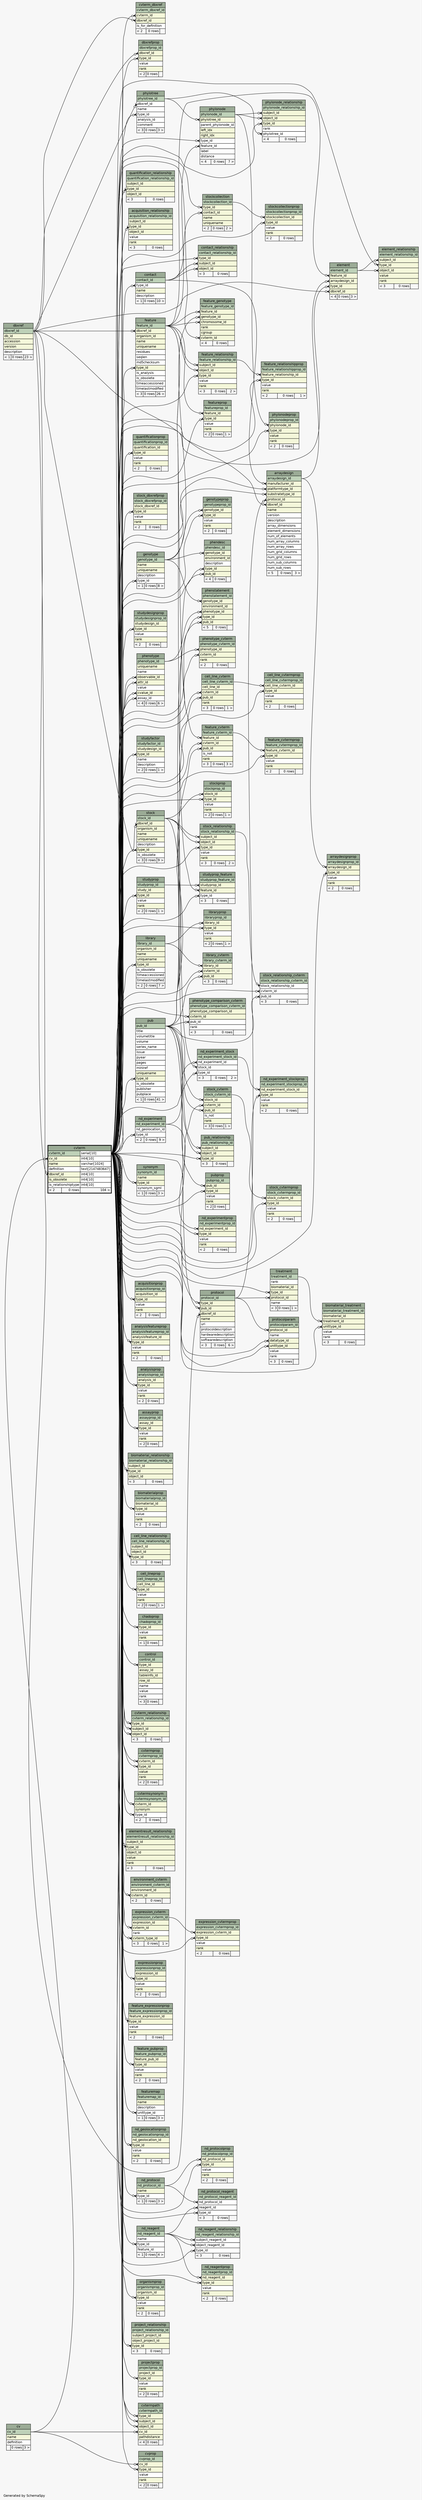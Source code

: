 // dot 2.38.0 on Mac OS X 10.9.3
// SchemaSpy rev 590
digraph "oneDegreeRelationshipsDiagram" {
  graph [
    rankdir="RL"
    bgcolor="#f7f7f7"
    label="\nGenerated by SchemaSpy"
    labeljust="l"
    nodesep="0.18"
    ranksep="0.46"
    fontname="Helvetica"
    fontsize="11"
  ];
  node [
    fontname="Helvetica"
    fontsize="11"
    shape="plaintext"
  ];
  edge [
    arrowsize="0.8"
  ];
  "acquisition_relationship":"type_id":w -> "cvterm":"cvterm_id.type":e [arrowhead=none dir=back arrowtail=crowodot];
  "acquisitionprop":"type_id":w -> "cvterm":"cvterm_id.type":e [arrowhead=none dir=back arrowtail=crowodot];
  "analysisfeatureprop":"type_id":w -> "cvterm":"cvterm_id.type":e [arrowhead=none dir=back arrowtail=crowodot];
  "analysisprop":"type_id":w -> "cvterm":"cvterm_id.type":e [arrowhead=none dir=back arrowtail=crowodot];
  "arraydesign":"dbxref_id":w -> "dbxref":"dbxref_id":e [arrowhead=none dir=back arrowtail=crowodot];
  "arraydesign":"manufacturer_id":w -> "contact":"contact_id":e [arrowhead=none dir=back arrowtail=crowodot];
  "arraydesign":"platformtype_id":w -> "cvterm":"cvterm_id.type":e [arrowhead=none dir=back arrowtail=crowodot];
  "arraydesign":"protocol_id":w -> "protocol":"protocol_id":e [arrowhead=none dir=back arrowtail=crowodot];
  "arraydesign":"substratetype_id":w -> "cvterm":"cvterm_id.type":e [arrowhead=none dir=back arrowtail=crowodot];
  "arraydesignprop":"arraydesign_id":w -> "arraydesign":"arraydesign_id":e [arrowhead=none dir=back arrowtail=crowodot];
  "arraydesignprop":"type_id":w -> "cvterm":"cvterm_id.type":e [arrowhead=none dir=back arrowtail=crowodot];
  "assayprop":"type_id":w -> "cvterm":"cvterm_id.type":e [arrowhead=none dir=back arrowtail=crowodot];
  "biomaterial_relationship":"type_id":w -> "cvterm":"cvterm_id.type":e [arrowhead=none dir=back arrowtail=crowodot];
  "biomaterial_treatment":"treatment_id":w -> "treatment":"treatment_id":e [arrowhead=none dir=back arrowtail=crowodot];
  "biomaterial_treatment":"unittype_id":w -> "cvterm":"cvterm_id.type":e [arrowhead=none dir=back arrowtail=crowodot];
  "biomaterialprop":"type_id":w -> "cvterm":"cvterm_id.type":e [arrowhead=none dir=back arrowtail=crowodot];
  "cell_line_cvterm":"cvterm_id":w -> "cvterm":"cvterm_id.type":e [arrowhead=none dir=back arrowtail=crowodot];
  "cell_line_cvterm":"pub_id":w -> "pub":"pub_id":e [arrowhead=none dir=back arrowtail=crowodot];
  "cell_line_cvtermprop":"cell_line_cvterm_id":w -> "cell_line_cvterm":"cell_line_cvterm_id":e [arrowhead=none dir=back arrowtail=crowodot];
  "cell_line_cvtermprop":"type_id":w -> "cvterm":"cvterm_id.type":e [arrowhead=none dir=back arrowtail=crowodot];
  "cell_line_relationship":"type_id":w -> "cvterm":"cvterm_id.type":e [arrowhead=none dir=back arrowtail=crowodot];
  "cell_lineprop":"type_id":w -> "cvterm":"cvterm_id.type":e [arrowhead=none dir=back arrowtail=crowodot];
  "chadoprop":"type_id":w -> "cvterm":"cvterm_id.type":e [arrowhead=none dir=back arrowtail=crowodot];
  "contact":"type_id":w -> "cvterm":"cvterm_id.type":e [arrowhead=none dir=back arrowtail=crowodot];
  "contact_relationship":"object_id":w -> "contact":"contact_id":e [arrowhead=none dir=back arrowtail=crowodot];
  "contact_relationship":"subject_id":w -> "contact":"contact_id":e [arrowhead=none dir=back arrowtail=crowodot];
  "contact_relationship":"type_id":w -> "cvterm":"cvterm_id.type":e [arrowhead=none dir=back arrowtail=crowodot];
  "control":"type_id":w -> "cvterm":"cvterm_id.type":e [arrowhead=none dir=back arrowtail=crowodot];
  "cvprop":"cv_id":w -> "cv":"cv_id":e [arrowhead=none dir=back arrowtail=crowodot];
  "cvprop":"type_id":w -> "cvterm":"cvterm_id.type":e [arrowhead=none dir=back arrowtail=crowodot];
  "cvterm":"cv_id":w -> "cv":"cv_id":e [arrowhead=none dir=back arrowtail=crowodot];
  "cvterm":"dbxref_id":w -> "dbxref":"dbxref_id":e [arrowhead=none dir=back arrowtail=teeodot];
  "cvterm_dbxref":"cvterm_id":w -> "cvterm":"cvterm_id.type":e [arrowhead=none dir=back arrowtail=crowodot];
  "cvterm_dbxref":"dbxref_id":w -> "dbxref":"dbxref_id":e [arrowhead=none dir=back arrowtail=crowodot];
  "cvterm_relationship":"object_id":w -> "cvterm":"cvterm_id.type":e [arrowhead=none dir=back arrowtail=crowodot];
  "cvterm_relationship":"subject_id":w -> "cvterm":"cvterm_id.type":e [arrowhead=none dir=back arrowtail=crowodot];
  "cvterm_relationship":"type_id":w -> "cvterm":"cvterm_id.type":e [arrowhead=none dir=back arrowtail=crowodot];
  "cvtermpath":"cv_id":w -> "cv":"cv_id":e [arrowhead=none dir=back arrowtail=crowodot];
  "cvtermpath":"object_id":w -> "cvterm":"cvterm_id.type":e [arrowhead=none dir=back arrowtail=crowodot];
  "cvtermpath":"subject_id":w -> "cvterm":"cvterm_id.type":e [arrowhead=none dir=back arrowtail=crowodot];
  "cvtermpath":"type_id":w -> "cvterm":"cvterm_id.type":e [arrowhead=none dir=back arrowtail=crowodot];
  "cvtermprop":"cvterm_id":w -> "cvterm":"cvterm_id.type":e [arrowhead=none dir=back arrowtail=crowodot];
  "cvtermprop":"type_id":w -> "cvterm":"cvterm_id.type":e [arrowhead=none dir=back arrowtail=crowodot];
  "cvtermsynonym":"cvterm_id":w -> "cvterm":"cvterm_id.type":e [arrowhead=none dir=back arrowtail=crowodot];
  "cvtermsynonym":"type_id":w -> "cvterm":"cvterm_id.type":e [arrowhead=none dir=back arrowtail=crowodot];
  "dbxrefprop":"dbxref_id":w -> "dbxref":"dbxref_id":e [arrowhead=none dir=back arrowtail=crowodot];
  "dbxrefprop":"type_id":w -> "cvterm":"cvterm_id.type":e [arrowhead=none dir=back arrowtail=crowodot];
  "element":"arraydesign_id":w -> "arraydesign":"arraydesign_id":e [arrowhead=none dir=back arrowtail=crowodot];
  "element":"dbxref_id":w -> "dbxref":"dbxref_id":e [arrowhead=none dir=back arrowtail=crowodot];
  "element":"feature_id":w -> "feature":"feature_id":e [arrowhead=none dir=back arrowtail=crowodot];
  "element":"type_id":w -> "cvterm":"cvterm_id.type":e [arrowhead=none dir=back arrowtail=crowodot];
  "element_relationship":"object_id":w -> "element":"element_id":e [arrowhead=none dir=back arrowtail=crowodot];
  "element_relationship":"subject_id":w -> "element":"element_id":e [arrowhead=none dir=back arrowtail=crowodot];
  "element_relationship":"type_id":w -> "cvterm":"cvterm_id.type":e [arrowhead=none dir=back arrowtail=crowodot];
  "elementresult_relationship":"type_id":w -> "cvterm":"cvterm_id.type":e [arrowhead=none dir=back arrowtail=crowodot];
  "environment_cvterm":"cvterm_id":w -> "cvterm":"cvterm_id.type":e [arrowhead=none dir=back arrowtail=crowodot];
  "expression_cvterm":"cvterm_id":w -> "cvterm":"cvterm_id.type":e [arrowhead=none dir=back arrowtail=crowodot];
  "expression_cvterm":"cvterm_type_id":w -> "cvterm":"cvterm_id.type":e [arrowhead=none dir=back arrowtail=crowodot];
  "expression_cvtermprop":"expression_cvterm_id":w -> "expression_cvterm":"expression_cvterm_id":e [arrowhead=none dir=back arrowtail=crowodot];
  "expression_cvtermprop":"type_id":w -> "cvterm":"cvterm_id.type":e [arrowhead=none dir=back arrowtail=crowodot];
  "expressionprop":"type_id":w -> "cvterm":"cvterm_id.type":e [arrowhead=none dir=back arrowtail=crowodot];
  "feature":"dbxref_id":w -> "dbxref":"dbxref_id":e [arrowhead=none dir=back arrowtail=crowodot];
  "feature":"type_id":w -> "cvterm":"cvterm_id.type":e [arrowhead=none dir=back arrowtail=crowodot];
  "feature_cvterm":"cvterm_id":w -> "cvterm":"cvterm_id.type":e [arrowhead=none dir=back arrowtail=crowodot];
  "feature_cvterm":"feature_id":w -> "feature":"feature_id":e [arrowhead=none dir=back arrowtail=crowodot];
  "feature_cvterm":"pub_id":w -> "pub":"pub_id":e [arrowhead=none dir=back arrowtail=crowodot];
  "feature_cvtermprop":"feature_cvterm_id":w -> "feature_cvterm":"feature_cvterm_id":e [arrowhead=none dir=back arrowtail=crowodot];
  "feature_cvtermprop":"type_id":w -> "cvterm":"cvterm_id.type":e [arrowhead=none dir=back arrowtail=crowodot];
  "feature_expressionprop":"type_id":w -> "cvterm":"cvterm_id.type":e [arrowhead=none dir=back arrowtail=crowodot];
  "feature_genotype":"chromosome_id":w -> "feature":"feature_id":e [arrowhead=none dir=back arrowtail=crowodot];
  "feature_genotype":"cvterm_id":w -> "cvterm":"cvterm_id.type":e [arrowhead=none dir=back arrowtail=crowodot];
  "feature_genotype":"feature_id":w -> "feature":"feature_id":e [arrowhead=none dir=back arrowtail=crowodot];
  "feature_genotype":"genotype_id":w -> "genotype":"genotype_id":e [arrowhead=none dir=back arrowtail=crowodot];
  "feature_pubprop":"type_id":w -> "cvterm":"cvterm_id.type":e [arrowhead=none dir=back arrowtail=crowodot];
  "feature_relationship":"object_id":w -> "feature":"feature_id":e [arrowhead=none dir=back arrowtail=crowodot];
  "feature_relationship":"subject_id":w -> "feature":"feature_id":e [arrowhead=none dir=back arrowtail=crowodot];
  "feature_relationship":"type_id":w -> "cvterm":"cvterm_id.type":e [arrowhead=none dir=back arrowtail=crowodot];
  "feature_relationshipprop":"feature_relationship_id":w -> "feature_relationship":"feature_relationship_id":e [arrowhead=none dir=back arrowtail=crowodot];
  "feature_relationshipprop":"type_id":w -> "cvterm":"cvterm_id.type":e [arrowhead=none dir=back arrowtail=crowodot];
  "featuremap":"unittype_id":w -> "cvterm":"cvterm_id.type":e [arrowhead=none dir=back arrowtail=crowodot];
  "featureprop":"feature_id":w -> "feature":"feature_id":e [arrowhead=none dir=back arrowtail=crowodot];
  "featureprop":"type_id":w -> "cvterm":"cvterm_id.type":e [arrowhead=none dir=back arrowtail=crowodot];
  "genotype":"type_id":w -> "cvterm":"cvterm_id.type":e [arrowhead=none dir=back arrowtail=crowodot];
  "genotypeprop":"genotype_id":w -> "genotype":"genotype_id":e [arrowhead=none dir=back arrowtail=crowodot];
  "genotypeprop":"type_id":w -> "cvterm":"cvterm_id.type":e [arrowhead=none dir=back arrowtail=crowodot];
  "library":"type_id":w -> "cvterm":"cvterm_id.type":e [arrowhead=none dir=back arrowtail=crowodot];
  "library_cvterm":"cvterm_id":w -> "cvterm":"cvterm_id.type":e [arrowhead=none dir=back arrowtail=crowodot];
  "library_cvterm":"library_id":w -> "library":"library_id":e [arrowhead=none dir=back arrowtail=crowodot];
  "library_cvterm":"pub_id":w -> "pub":"pub_id":e [arrowhead=none dir=back arrowtail=crowodot];
  "libraryprop":"library_id":w -> "library":"library_id":e [arrowhead=none dir=back arrowtail=crowodot];
  "libraryprop":"type_id":w -> "cvterm":"cvterm_id.type":e [arrowhead=none dir=back arrowtail=crowodot];
  "nd_experiment":"type_id":w -> "cvterm":"cvterm_id.type":e [arrowhead=none dir=back arrowtail=crowodot];
  "nd_experiment_stock":"nd_experiment_id":w -> "nd_experiment":"nd_experiment_id":e [arrowhead=none dir=back arrowtail=crowodot];
  "nd_experiment_stock":"stock_id":w -> "stock":"stock_id":e [arrowhead=none dir=back arrowtail=crowodot];
  "nd_experiment_stock":"type_id":w -> "cvterm":"cvterm_id.type":e [arrowhead=none dir=back arrowtail=crowodot];
  "nd_experiment_stockprop":"nd_experiment_stock_id":w -> "nd_experiment_stock":"nd_experiment_stock_id":e [arrowhead=none dir=back arrowtail=crowodot];
  "nd_experiment_stockprop":"type_id":w -> "cvterm":"cvterm_id.type":e [arrowhead=none dir=back arrowtail=crowodot];
  "nd_experimentprop":"nd_experiment_id":w -> "nd_experiment":"nd_experiment_id":e [arrowhead=none dir=back arrowtail=crowodot];
  "nd_experimentprop":"type_id":w -> "cvterm":"cvterm_id.type":e [arrowhead=none dir=back arrowtail=crowodot];
  "nd_geolocationprop":"type_id":w -> "cvterm":"cvterm_id.type":e [arrowhead=none dir=back arrowtail=crowodot];
  "nd_protocol":"type_id":w -> "cvterm":"cvterm_id.type":e [arrowhead=none dir=back arrowtail=crowodot];
  "nd_protocol_reagent":"nd_protocol_id":w -> "nd_protocol":"nd_protocol_id":e [arrowhead=none dir=back arrowtail=crowodot];
  "nd_protocol_reagent":"reagent_id":w -> "nd_reagent":"nd_reagent_id":e [arrowhead=none dir=back arrowtail=crowodot];
  "nd_protocol_reagent":"type_id":w -> "cvterm":"cvterm_id.type":e [arrowhead=none dir=back arrowtail=crowodot];
  "nd_protocolprop":"nd_protocol_id":w -> "nd_protocol":"nd_protocol_id":e [arrowhead=none dir=back arrowtail=crowodot];
  "nd_protocolprop":"type_id":w -> "cvterm":"cvterm_id.type":e [arrowhead=none dir=back arrowtail=crowodot];
  "nd_reagent":"type_id":w -> "cvterm":"cvterm_id.type":e [arrowhead=none dir=back arrowtail=crowodot];
  "nd_reagent_relationship":"object_reagent_id":w -> "nd_reagent":"nd_reagent_id":e [arrowhead=none dir=back arrowtail=crowodot];
  "nd_reagent_relationship":"subject_reagent_id":w -> "nd_reagent":"nd_reagent_id":e [arrowhead=none dir=back arrowtail=crowodot];
  "nd_reagent_relationship":"type_id":w -> "cvterm":"cvterm_id.type":e [arrowhead=none dir=back arrowtail=crowodot];
  "nd_reagentprop":"nd_reagent_id":w -> "nd_reagent":"nd_reagent_id":e [arrowhead=none dir=back arrowtail=crowodot];
  "nd_reagentprop":"type_id":w -> "cvterm":"cvterm_id.type":e [arrowhead=none dir=back arrowtail=crowodot];
  "organismprop":"type_id":w -> "cvterm":"cvterm_id.type":e [arrowhead=none dir=back arrowtail=crowodot];
  "phendesc":"genotype_id":w -> "genotype":"genotype_id":e [arrowhead=none dir=back arrowtail=crowodot];
  "phendesc":"pub_id":w -> "pub":"pub_id":e [arrowhead=none dir=back arrowtail=crowodot];
  "phendesc":"type_id":w -> "cvterm":"cvterm_id.type":e [arrowhead=none dir=back arrowtail=crowodot];
  "phenotype":"assay_id":w -> "cvterm":"cvterm_id.type":e [arrowhead=none dir=back arrowtail=crowodot];
  "phenotype":"attr_id":w -> "cvterm":"cvterm_id.type":e [arrowhead=none dir=back arrowtail=crowodot];
  "phenotype":"cvalue_id":w -> "cvterm":"cvterm_id.type":e [arrowhead=none dir=back arrowtail=crowodot];
  "phenotype":"observable_id":w -> "cvterm":"cvterm_id.type":e [arrowhead=none dir=back arrowtail=crowodot];
  "phenotype_comparison_cvterm":"cvterm_id":w -> "cvterm":"cvterm_id.type":e [arrowhead=none dir=back arrowtail=crowodot];
  "phenotype_comparison_cvterm":"pub_id":w -> "pub":"pub_id":e [arrowhead=none dir=back arrowtail=crowodot];
  "phenotype_cvterm":"cvterm_id":w -> "cvterm":"cvterm_id.type":e [arrowhead=none dir=back arrowtail=crowodot];
  "phenotype_cvterm":"phenotype_id":w -> "phenotype":"phenotype_id":e [arrowhead=none dir=back arrowtail=crowodot];
  "phenstatement":"genotype_id":w -> "genotype":"genotype_id":e [arrowhead=none dir=back arrowtail=crowodot];
  "phenstatement":"phenotype_id":w -> "phenotype":"phenotype_id":e [arrowhead=none dir=back arrowtail=crowodot];
  "phenstatement":"pub_id":w -> "pub":"pub_id":e [arrowhead=none dir=back arrowtail=crowodot];
  "phenstatement":"type_id":w -> "cvterm":"cvterm_id.type":e [arrowhead=none dir=back arrowtail=crowodot];
  "phylonode":"feature_id":w -> "feature":"feature_id":e [arrowhead=none dir=back arrowtail=crowodot];
  "phylonode":"phylotree_id":w -> "phylotree":"phylotree_id":e [arrowhead=none dir=back arrowtail=crowodot];
  "phylonode":"type_id":w -> "cvterm":"cvterm_id.type":e [arrowhead=none dir=back arrowtail=crowodot];
  "phylonode_relationship":"object_id":w -> "phylonode":"phylonode_id":e [arrowhead=none dir=back arrowtail=crowodot];
  "phylonode_relationship":"phylotree_id":w -> "phylotree":"phylotree_id":e [arrowhead=none dir=back arrowtail=crowodot];
  "phylonode_relationship":"subject_id":w -> "phylonode":"phylonode_id":e [arrowhead=none dir=back arrowtail=crowodot];
  "phylonode_relationship":"type_id":w -> "cvterm":"cvterm_id.type":e [arrowhead=none dir=back arrowtail=crowodot];
  "phylonodeprop":"phylonode_id":w -> "phylonode":"phylonode_id":e [arrowhead=none dir=back arrowtail=crowodot];
  "phylonodeprop":"type_id":w -> "cvterm":"cvterm_id.type":e [arrowhead=none dir=back arrowtail=crowodot];
  "phylotree":"dbxref_id":w -> "dbxref":"dbxref_id":e [arrowhead=none dir=back arrowtail=crowodot];
  "phylotree":"type_id":w -> "cvterm":"cvterm_id.type":e [arrowhead=none dir=back arrowtail=crowodot];
  "project_relationship":"type_id":w -> "cvterm":"cvterm_id.type":e [arrowhead=none dir=back arrowtail=crowodot];
  "projectprop":"type_id":w -> "cvterm":"cvterm_id.type":e [arrowhead=none dir=back arrowtail=crowodot];
  "protocol":"dbxref_id":w -> "dbxref":"dbxref_id":e [arrowhead=none dir=back arrowtail=crowodot];
  "protocol":"pub_id":w -> "pub":"pub_id":e [arrowhead=none dir=back arrowtail=crowodot];
  "protocol":"type_id":w -> "cvterm":"cvterm_id.type":e [arrowhead=none dir=back arrowtail=crowodot];
  "protocolparam":"datatype_id":w -> "cvterm":"cvterm_id.type":e [arrowhead=none dir=back arrowtail=crowodot];
  "protocolparam":"protocol_id":w -> "protocol":"protocol_id":e [arrowhead=none dir=back arrowtail=crowodot];
  "protocolparam":"unittype_id":w -> "cvterm":"cvterm_id.type":e [arrowhead=none dir=back arrowtail=crowodot];
  "pub":"type_id":w -> "cvterm":"cvterm_id.type":e [arrowhead=none dir=back arrowtail=crowodot];
  "pub_relationship":"object_id":w -> "pub":"pub_id":e [arrowhead=none dir=back arrowtail=crowodot];
  "pub_relationship":"subject_id":w -> "pub":"pub_id":e [arrowhead=none dir=back arrowtail=crowodot];
  "pub_relationship":"type_id":w -> "cvterm":"cvterm_id.type":e [arrowhead=none dir=back arrowtail=crowodot];
  "pubprop":"pub_id":w -> "pub":"pub_id":e [arrowhead=none dir=back arrowtail=crowodot];
  "pubprop":"type_id":w -> "cvterm":"cvterm_id.type":e [arrowhead=none dir=back arrowtail=crowodot];
  "quantification_relationship":"type_id":w -> "cvterm":"cvterm_id.type":e [arrowhead=none dir=back arrowtail=crowodot];
  "quantificationprop":"type_id":w -> "cvterm":"cvterm_id.type":e [arrowhead=none dir=back arrowtail=crowodot];
  "stock":"dbxref_id":w -> "dbxref":"dbxref_id":e [arrowhead=none dir=back arrowtail=crowodot];
  "stock":"type_id":w -> "cvterm":"cvterm_id.type":e [arrowhead=none dir=back arrowtail=crowodot];
  "stock_cvterm":"cvterm_id":w -> "cvterm":"cvterm_id.type":e [arrowhead=none dir=back arrowtail=crowodot];
  "stock_cvterm":"pub_id":w -> "pub":"pub_id":e [arrowhead=none dir=back arrowtail=crowodot];
  "stock_cvterm":"stock_id":w -> "stock":"stock_id":e [arrowhead=none dir=back arrowtail=crowodot];
  "stock_cvtermprop":"stock_cvterm_id":w -> "stock_cvterm":"stock_cvterm_id":e [arrowhead=none dir=back arrowtail=crowodot];
  "stock_cvtermprop":"type_id":w -> "cvterm":"cvterm_id.type":e [arrowhead=none dir=back arrowtail=crowodot];
  "stock_dbxrefprop":"type_id":w -> "cvterm":"cvterm_id.type":e [arrowhead=none dir=back arrowtail=crowodot];
  "stock_relationship":"object_id":w -> "stock":"stock_id":e [arrowhead=none dir=back arrowtail=crowodot];
  "stock_relationship":"subject_id":w -> "stock":"stock_id":e [arrowhead=none dir=back arrowtail=crowodot];
  "stock_relationship":"type_id":w -> "cvterm":"cvterm_id.type":e [arrowhead=none dir=back arrowtail=crowodot];
  "stock_relationship_cvterm":"cvterm_id":w -> "cvterm":"cvterm_id.type":e [arrowhead=none dir=back arrowtail=crowodot];
  "stock_relationship_cvterm":"pub_id":w -> "pub":"pub_id":e [arrowhead=none dir=back arrowtail=crowodot];
  "stock_relationship_cvterm":"stock_relationship_id":w -> "stock_relationship":"stock_relationship_id":e [arrowhead=none dir=back arrowtail=crowodot];
  "stockcollection":"contact_id":w -> "contact":"contact_id":e [arrowhead=none dir=back arrowtail=crowodot];
  "stockcollection":"type_id":w -> "cvterm":"cvterm_id.type":e [arrowhead=none dir=back arrowtail=crowodot];
  "stockcollectionprop":"stockcollection_id":w -> "stockcollection":"stockcollection_id":e [arrowhead=none dir=back arrowtail=crowodot];
  "stockcollectionprop":"type_id":w -> "cvterm":"cvterm_id.type":e [arrowhead=none dir=back arrowtail=crowodot];
  "stockprop":"stock_id":w -> "stock":"stock_id":e [arrowhead=none dir=back arrowtail=crowodot];
  "stockprop":"type_id":w -> "cvterm":"cvterm_id.type":e [arrowhead=none dir=back arrowtail=crowodot];
  "studydesignprop":"type_id":w -> "cvterm":"cvterm_id.type":e [arrowhead=none dir=back arrowtail=crowodot];
  "studyfactor":"type_id":w -> "cvterm":"cvterm_id.type":e [arrowhead=none dir=back arrowtail=crowodot];
  "studyprop":"type_id":w -> "cvterm":"cvterm_id.type":e [arrowhead=none dir=back arrowtail=crowodot];
  "studyprop_feature":"feature_id":w -> "feature":"feature_id":e [arrowhead=none dir=back arrowtail=crowodot];
  "studyprop_feature":"studyprop_id":w -> "studyprop":"studyprop_id":e [arrowhead=none dir=back arrowtail=crowodot];
  "studyprop_feature":"type_id":w -> "cvterm":"cvterm_id.type":e [arrowhead=none dir=back arrowtail=crowodot];
  "synonym":"type_id":w -> "cvterm":"cvterm_id.type":e [arrowhead=none dir=back arrowtail=crowodot];
  "treatment":"protocol_id":w -> "protocol":"protocol_id":e [arrowhead=none dir=back arrowtail=crowodot];
  "treatment":"type_id":w -> "cvterm":"cvterm_id.type":e [arrowhead=none dir=back arrowtail=crowodot];
  "acquisition_relationship" [
    label=<
    <TABLE BORDER="0" CELLBORDER="1" CELLSPACING="0" BGCOLOR="#ffffff">
      <TR><TD COLSPAN="3" BGCOLOR="#9bab96" ALIGN="CENTER">acquisition_relationship</TD></TR>
      <TR><TD PORT="acquisition_relationship_id" COLSPAN="3" BGCOLOR="#bed1b8" ALIGN="LEFT">acquisition_relationship_id</TD></TR>
      <TR><TD PORT="subject_id" COLSPAN="3" BGCOLOR="#f4f7da" ALIGN="LEFT">subject_id</TD></TR>
      <TR><TD PORT="type_id" COLSPAN="3" BGCOLOR="#f4f7da" ALIGN="LEFT">type_id</TD></TR>
      <TR><TD PORT="object_id" COLSPAN="3" BGCOLOR="#f4f7da" ALIGN="LEFT">object_id</TD></TR>
      <TR><TD PORT="value" COLSPAN="3" ALIGN="LEFT">value</TD></TR>
      <TR><TD PORT="rank" COLSPAN="3" BGCOLOR="#f4f7da" ALIGN="LEFT">rank</TD></TR>
      <TR><TD ALIGN="LEFT" BGCOLOR="#f7f7f7">&lt; 3</TD><TD ALIGN="RIGHT" BGCOLOR="#f7f7f7">0 rows</TD><TD ALIGN="RIGHT" BGCOLOR="#f7f7f7">  </TD></TR>
    </TABLE>>
    URL="acquisition_relationship.html"
    tooltip="acquisition_relationship"
  ];
  "acquisitionprop" [
    label=<
    <TABLE BORDER="0" CELLBORDER="1" CELLSPACING="0" BGCOLOR="#ffffff">
      <TR><TD COLSPAN="3" BGCOLOR="#9bab96" ALIGN="CENTER">acquisitionprop</TD></TR>
      <TR><TD PORT="acquisitionprop_id" COLSPAN="3" BGCOLOR="#bed1b8" ALIGN="LEFT">acquisitionprop_id</TD></TR>
      <TR><TD PORT="acquisition_id" COLSPAN="3" BGCOLOR="#f4f7da" ALIGN="LEFT">acquisition_id</TD></TR>
      <TR><TD PORT="type_id" COLSPAN="3" BGCOLOR="#f4f7da" ALIGN="LEFT">type_id</TD></TR>
      <TR><TD PORT="value" COLSPAN="3" ALIGN="LEFT">value</TD></TR>
      <TR><TD PORT="rank" COLSPAN="3" BGCOLOR="#f4f7da" ALIGN="LEFT">rank</TD></TR>
      <TR><TD ALIGN="LEFT" BGCOLOR="#f7f7f7">&lt; 2</TD><TD ALIGN="RIGHT" BGCOLOR="#f7f7f7">0 rows</TD><TD ALIGN="RIGHT" BGCOLOR="#f7f7f7">  </TD></TR>
    </TABLE>>
    URL="acquisitionprop.html"
    tooltip="acquisitionprop"
  ];
  "analysisfeatureprop" [
    label=<
    <TABLE BORDER="0" CELLBORDER="1" CELLSPACING="0" BGCOLOR="#ffffff">
      <TR><TD COLSPAN="3" BGCOLOR="#9bab96" ALIGN="CENTER">analysisfeatureprop</TD></TR>
      <TR><TD PORT="analysisfeatureprop_id" COLSPAN="3" BGCOLOR="#bed1b8" ALIGN="LEFT">analysisfeatureprop_id</TD></TR>
      <TR><TD PORT="analysisfeature_id" COLSPAN="3" BGCOLOR="#f4f7da" ALIGN="LEFT">analysisfeature_id</TD></TR>
      <TR><TD PORT="type_id" COLSPAN="3" BGCOLOR="#f4f7da" ALIGN="LEFT">type_id</TD></TR>
      <TR><TD PORT="value" COLSPAN="3" ALIGN="LEFT">value</TD></TR>
      <TR><TD PORT="rank" COLSPAN="3" BGCOLOR="#f4f7da" ALIGN="LEFT">rank</TD></TR>
      <TR><TD ALIGN="LEFT" BGCOLOR="#f7f7f7">&lt; 2</TD><TD ALIGN="RIGHT" BGCOLOR="#f7f7f7">0 rows</TD><TD ALIGN="RIGHT" BGCOLOR="#f7f7f7">  </TD></TR>
    </TABLE>>
    URL="analysisfeatureprop.html"
    tooltip="analysisfeatureprop"
  ];
  "analysisprop" [
    label=<
    <TABLE BORDER="0" CELLBORDER="1" CELLSPACING="0" BGCOLOR="#ffffff">
      <TR><TD COLSPAN="3" BGCOLOR="#9bab96" ALIGN="CENTER">analysisprop</TD></TR>
      <TR><TD PORT="analysisprop_id" COLSPAN="3" BGCOLOR="#bed1b8" ALIGN="LEFT">analysisprop_id</TD></TR>
      <TR><TD PORT="analysis_id" COLSPAN="3" BGCOLOR="#f4f7da" ALIGN="LEFT">analysis_id</TD></TR>
      <TR><TD PORT="type_id" COLSPAN="3" BGCOLOR="#f4f7da" ALIGN="LEFT">type_id</TD></TR>
      <TR><TD PORT="value" COLSPAN="3" ALIGN="LEFT">value</TD></TR>
      <TR><TD PORT="rank" COLSPAN="3" BGCOLOR="#f4f7da" ALIGN="LEFT">rank</TD></TR>
      <TR><TD ALIGN="LEFT" BGCOLOR="#f7f7f7">&lt; 2</TD><TD ALIGN="RIGHT" BGCOLOR="#f7f7f7">0 rows</TD><TD ALIGN="RIGHT" BGCOLOR="#f7f7f7">  </TD></TR>
    </TABLE>>
    URL="analysisprop.html"
    tooltip="analysisprop"
  ];
  "arraydesign" [
    label=<
    <TABLE BORDER="0" CELLBORDER="1" CELLSPACING="0" BGCOLOR="#ffffff">
      <TR><TD COLSPAN="3" BGCOLOR="#9bab96" ALIGN="CENTER">arraydesign</TD></TR>
      <TR><TD PORT="arraydesign_id" COLSPAN="3" BGCOLOR="#bed1b8" ALIGN="LEFT">arraydesign_id</TD></TR>
      <TR><TD PORT="manufacturer_id" COLSPAN="3" BGCOLOR="#f4f7da" ALIGN="LEFT">manufacturer_id</TD></TR>
      <TR><TD PORT="platformtype_id" COLSPAN="3" BGCOLOR="#f4f7da" ALIGN="LEFT">platformtype_id</TD></TR>
      <TR><TD PORT="substratetype_id" COLSPAN="3" BGCOLOR="#f4f7da" ALIGN="LEFT">substratetype_id</TD></TR>
      <TR><TD PORT="protocol_id" COLSPAN="3" BGCOLOR="#f4f7da" ALIGN="LEFT">protocol_id</TD></TR>
      <TR><TD PORT="dbxref_id" COLSPAN="3" BGCOLOR="#f4f7da" ALIGN="LEFT">dbxref_id</TD></TR>
      <TR><TD PORT="name" COLSPAN="3" BGCOLOR="#f4f7da" ALIGN="LEFT">name</TD></TR>
      <TR><TD PORT="version" COLSPAN="3" ALIGN="LEFT">version</TD></TR>
      <TR><TD PORT="description" COLSPAN="3" ALIGN="LEFT">description</TD></TR>
      <TR><TD PORT="array_dimensions" COLSPAN="3" ALIGN="LEFT">array_dimensions</TD></TR>
      <TR><TD PORT="element_dimensions" COLSPAN="3" ALIGN="LEFT">element_dimensions</TD></TR>
      <TR><TD PORT="num_of_elements" COLSPAN="3" ALIGN="LEFT">num_of_elements</TD></TR>
      <TR><TD PORT="num_array_columns" COLSPAN="3" ALIGN="LEFT">num_array_columns</TD></TR>
      <TR><TD PORT="num_array_rows" COLSPAN="3" ALIGN="LEFT">num_array_rows</TD></TR>
      <TR><TD PORT="num_grid_columns" COLSPAN="3" ALIGN="LEFT">num_grid_columns</TD></TR>
      <TR><TD PORT="num_grid_rows" COLSPAN="3" ALIGN="LEFT">num_grid_rows</TD></TR>
      <TR><TD PORT="num_sub_columns" COLSPAN="3" ALIGN="LEFT">num_sub_columns</TD></TR>
      <TR><TD PORT="num_sub_rows" COLSPAN="3" ALIGN="LEFT">num_sub_rows</TD></TR>
      <TR><TD ALIGN="LEFT" BGCOLOR="#f7f7f7">&lt; 5</TD><TD ALIGN="RIGHT" BGCOLOR="#f7f7f7">0 rows</TD><TD ALIGN="RIGHT" BGCOLOR="#f7f7f7">3 &gt;</TD></TR>
    </TABLE>>
    URL="arraydesign.html"
    tooltip="arraydesign"
  ];
  "arraydesignprop" [
    label=<
    <TABLE BORDER="0" CELLBORDER="1" CELLSPACING="0" BGCOLOR="#ffffff">
      <TR><TD COLSPAN="3" BGCOLOR="#9bab96" ALIGN="CENTER">arraydesignprop</TD></TR>
      <TR><TD PORT="arraydesignprop_id" COLSPAN="3" BGCOLOR="#bed1b8" ALIGN="LEFT">arraydesignprop_id</TD></TR>
      <TR><TD PORT="arraydesign_id" COLSPAN="3" BGCOLOR="#f4f7da" ALIGN="LEFT">arraydesign_id</TD></TR>
      <TR><TD PORT="type_id" COLSPAN="3" BGCOLOR="#f4f7da" ALIGN="LEFT">type_id</TD></TR>
      <TR><TD PORT="value" COLSPAN="3" ALIGN="LEFT">value</TD></TR>
      <TR><TD PORT="rank" COLSPAN="3" BGCOLOR="#f4f7da" ALIGN="LEFT">rank</TD></TR>
      <TR><TD ALIGN="LEFT" BGCOLOR="#f7f7f7">&lt; 2</TD><TD ALIGN="RIGHT" BGCOLOR="#f7f7f7">0 rows</TD><TD ALIGN="RIGHT" BGCOLOR="#f7f7f7">  </TD></TR>
    </TABLE>>
    URL="arraydesignprop.html"
    tooltip="arraydesignprop"
  ];
  "assayprop" [
    label=<
    <TABLE BORDER="0" CELLBORDER="1" CELLSPACING="0" BGCOLOR="#ffffff">
      <TR><TD COLSPAN="3" BGCOLOR="#9bab96" ALIGN="CENTER">assayprop</TD></TR>
      <TR><TD PORT="assayprop_id" COLSPAN="3" BGCOLOR="#bed1b8" ALIGN="LEFT">assayprop_id</TD></TR>
      <TR><TD PORT="assay_id" COLSPAN="3" BGCOLOR="#f4f7da" ALIGN="LEFT">assay_id</TD></TR>
      <TR><TD PORT="type_id" COLSPAN="3" BGCOLOR="#f4f7da" ALIGN="LEFT">type_id</TD></TR>
      <TR><TD PORT="value" COLSPAN="3" ALIGN="LEFT">value</TD></TR>
      <TR><TD PORT="rank" COLSPAN="3" BGCOLOR="#f4f7da" ALIGN="LEFT">rank</TD></TR>
      <TR><TD ALIGN="LEFT" BGCOLOR="#f7f7f7">&lt; 2</TD><TD ALIGN="RIGHT" BGCOLOR="#f7f7f7">0 rows</TD><TD ALIGN="RIGHT" BGCOLOR="#f7f7f7">  </TD></TR>
    </TABLE>>
    URL="assayprop.html"
    tooltip="assayprop"
  ];
  "biomaterial_relationship" [
    label=<
    <TABLE BORDER="0" CELLBORDER="1" CELLSPACING="0" BGCOLOR="#ffffff">
      <TR><TD COLSPAN="3" BGCOLOR="#9bab96" ALIGN="CENTER">biomaterial_relationship</TD></TR>
      <TR><TD PORT="biomaterial_relationship_id" COLSPAN="3" BGCOLOR="#bed1b8" ALIGN="LEFT">biomaterial_relationship_id</TD></TR>
      <TR><TD PORT="subject_id" COLSPAN="3" BGCOLOR="#f4f7da" ALIGN="LEFT">subject_id</TD></TR>
      <TR><TD PORT="type_id" COLSPAN="3" BGCOLOR="#f4f7da" ALIGN="LEFT">type_id</TD></TR>
      <TR><TD PORT="object_id" COLSPAN="3" BGCOLOR="#f4f7da" ALIGN="LEFT">object_id</TD></TR>
      <TR><TD ALIGN="LEFT" BGCOLOR="#f7f7f7">&lt; 3</TD><TD ALIGN="RIGHT" BGCOLOR="#f7f7f7">0 rows</TD><TD ALIGN="RIGHT" BGCOLOR="#f7f7f7">  </TD></TR>
    </TABLE>>
    URL="biomaterial_relationship.html"
    tooltip="biomaterial_relationship"
  ];
  "biomaterial_treatment" [
    label=<
    <TABLE BORDER="0" CELLBORDER="1" CELLSPACING="0" BGCOLOR="#ffffff">
      <TR><TD COLSPAN="3" BGCOLOR="#9bab96" ALIGN="CENTER">biomaterial_treatment</TD></TR>
      <TR><TD PORT="biomaterial_treatment_id" COLSPAN="3" BGCOLOR="#bed1b8" ALIGN="LEFT">biomaterial_treatment_id</TD></TR>
      <TR><TD PORT="biomaterial_id" COLSPAN="3" BGCOLOR="#f4f7da" ALIGN="LEFT">biomaterial_id</TD></TR>
      <TR><TD PORT="treatment_id" COLSPAN="3" BGCOLOR="#f4f7da" ALIGN="LEFT">treatment_id</TD></TR>
      <TR><TD PORT="unittype_id" COLSPAN="3" BGCOLOR="#f4f7da" ALIGN="LEFT">unittype_id</TD></TR>
      <TR><TD PORT="value" COLSPAN="3" ALIGN="LEFT">value</TD></TR>
      <TR><TD PORT="rank" COLSPAN="3" ALIGN="LEFT">rank</TD></TR>
      <TR><TD ALIGN="LEFT" BGCOLOR="#f7f7f7">&lt; 3</TD><TD ALIGN="RIGHT" BGCOLOR="#f7f7f7">0 rows</TD><TD ALIGN="RIGHT" BGCOLOR="#f7f7f7">  </TD></TR>
    </TABLE>>
    URL="biomaterial_treatment.html"
    tooltip="biomaterial_treatment"
  ];
  "biomaterialprop" [
    label=<
    <TABLE BORDER="0" CELLBORDER="1" CELLSPACING="0" BGCOLOR="#ffffff">
      <TR><TD COLSPAN="3" BGCOLOR="#9bab96" ALIGN="CENTER">biomaterialprop</TD></TR>
      <TR><TD PORT="biomaterialprop_id" COLSPAN="3" BGCOLOR="#bed1b8" ALIGN="LEFT">biomaterialprop_id</TD></TR>
      <TR><TD PORT="biomaterial_id" COLSPAN="3" BGCOLOR="#f4f7da" ALIGN="LEFT">biomaterial_id</TD></TR>
      <TR><TD PORT="type_id" COLSPAN="3" BGCOLOR="#f4f7da" ALIGN="LEFT">type_id</TD></TR>
      <TR><TD PORT="value" COLSPAN="3" ALIGN="LEFT">value</TD></TR>
      <TR><TD PORT="rank" COLSPAN="3" BGCOLOR="#f4f7da" ALIGN="LEFT">rank</TD></TR>
      <TR><TD ALIGN="LEFT" BGCOLOR="#f7f7f7">&lt; 2</TD><TD ALIGN="RIGHT" BGCOLOR="#f7f7f7">0 rows</TD><TD ALIGN="RIGHT" BGCOLOR="#f7f7f7">  </TD></TR>
    </TABLE>>
    URL="biomaterialprop.html"
    tooltip="biomaterialprop"
  ];
  "cell_line_cvterm" [
    label=<
    <TABLE BORDER="0" CELLBORDER="1" CELLSPACING="0" BGCOLOR="#ffffff">
      <TR><TD COLSPAN="3" BGCOLOR="#9bab96" ALIGN="CENTER">cell_line_cvterm</TD></TR>
      <TR><TD PORT="cell_line_cvterm_id" COLSPAN="3" BGCOLOR="#bed1b8" ALIGN="LEFT">cell_line_cvterm_id</TD></TR>
      <TR><TD PORT="cell_line_id" COLSPAN="3" BGCOLOR="#f4f7da" ALIGN="LEFT">cell_line_id</TD></TR>
      <TR><TD PORT="cvterm_id" COLSPAN="3" BGCOLOR="#f4f7da" ALIGN="LEFT">cvterm_id</TD></TR>
      <TR><TD PORT="pub_id" COLSPAN="3" BGCOLOR="#f4f7da" ALIGN="LEFT">pub_id</TD></TR>
      <TR><TD PORT="rank" COLSPAN="3" BGCOLOR="#f4f7da" ALIGN="LEFT">rank</TD></TR>
      <TR><TD ALIGN="LEFT" BGCOLOR="#f7f7f7">&lt; 3</TD><TD ALIGN="RIGHT" BGCOLOR="#f7f7f7">0 rows</TD><TD ALIGN="RIGHT" BGCOLOR="#f7f7f7">1 &gt;</TD></TR>
    </TABLE>>
    URL="cell_line_cvterm.html"
    tooltip="cell_line_cvterm"
  ];
  "cell_line_cvtermprop" [
    label=<
    <TABLE BORDER="0" CELLBORDER="1" CELLSPACING="0" BGCOLOR="#ffffff">
      <TR><TD COLSPAN="3" BGCOLOR="#9bab96" ALIGN="CENTER">cell_line_cvtermprop</TD></TR>
      <TR><TD PORT="cell_line_cvtermprop_id" COLSPAN="3" BGCOLOR="#bed1b8" ALIGN="LEFT">cell_line_cvtermprop_id</TD></TR>
      <TR><TD PORT="cell_line_cvterm_id" COLSPAN="3" BGCOLOR="#f4f7da" ALIGN="LEFT">cell_line_cvterm_id</TD></TR>
      <TR><TD PORT="type_id" COLSPAN="3" BGCOLOR="#f4f7da" ALIGN="LEFT">type_id</TD></TR>
      <TR><TD PORT="value" COLSPAN="3" ALIGN="LEFT">value</TD></TR>
      <TR><TD PORT="rank" COLSPAN="3" BGCOLOR="#f4f7da" ALIGN="LEFT">rank</TD></TR>
      <TR><TD ALIGN="LEFT" BGCOLOR="#f7f7f7">&lt; 2</TD><TD ALIGN="RIGHT" BGCOLOR="#f7f7f7">0 rows</TD><TD ALIGN="RIGHT" BGCOLOR="#f7f7f7">  </TD></TR>
    </TABLE>>
    URL="cell_line_cvtermprop.html"
    tooltip="cell_line_cvtermprop"
  ];
  "cell_line_relationship" [
    label=<
    <TABLE BORDER="0" CELLBORDER="1" CELLSPACING="0" BGCOLOR="#ffffff">
      <TR><TD COLSPAN="3" BGCOLOR="#9bab96" ALIGN="CENTER">cell_line_relationship</TD></TR>
      <TR><TD PORT="cell_line_relationship_id" COLSPAN="3" BGCOLOR="#bed1b8" ALIGN="LEFT">cell_line_relationship_id</TD></TR>
      <TR><TD PORT="subject_id" COLSPAN="3" BGCOLOR="#f4f7da" ALIGN="LEFT">subject_id</TD></TR>
      <TR><TD PORT="object_id" COLSPAN="3" BGCOLOR="#f4f7da" ALIGN="LEFT">object_id</TD></TR>
      <TR><TD PORT="type_id" COLSPAN="3" BGCOLOR="#f4f7da" ALIGN="LEFT">type_id</TD></TR>
      <TR><TD ALIGN="LEFT" BGCOLOR="#f7f7f7">&lt; 3</TD><TD ALIGN="RIGHT" BGCOLOR="#f7f7f7">0 rows</TD><TD ALIGN="RIGHT" BGCOLOR="#f7f7f7">  </TD></TR>
    </TABLE>>
    URL="cell_line_relationship.html"
    tooltip="cell_line_relationship"
  ];
  "cell_lineprop" [
    label=<
    <TABLE BORDER="0" CELLBORDER="1" CELLSPACING="0" BGCOLOR="#ffffff">
      <TR><TD COLSPAN="3" BGCOLOR="#9bab96" ALIGN="CENTER">cell_lineprop</TD></TR>
      <TR><TD PORT="cell_lineprop_id" COLSPAN="3" BGCOLOR="#bed1b8" ALIGN="LEFT">cell_lineprop_id</TD></TR>
      <TR><TD PORT="cell_line_id" COLSPAN="3" BGCOLOR="#f4f7da" ALIGN="LEFT">cell_line_id</TD></TR>
      <TR><TD PORT="type_id" COLSPAN="3" BGCOLOR="#f4f7da" ALIGN="LEFT">type_id</TD></TR>
      <TR><TD PORT="value" COLSPAN="3" ALIGN="LEFT">value</TD></TR>
      <TR><TD PORT="rank" COLSPAN="3" BGCOLOR="#f4f7da" ALIGN="LEFT">rank</TD></TR>
      <TR><TD ALIGN="LEFT" BGCOLOR="#f7f7f7">&lt; 2</TD><TD ALIGN="RIGHT" BGCOLOR="#f7f7f7">0 rows</TD><TD ALIGN="RIGHT" BGCOLOR="#f7f7f7">1 &gt;</TD></TR>
    </TABLE>>
    URL="cell_lineprop.html"
    tooltip="cell_lineprop"
  ];
  "chadoprop" [
    label=<
    <TABLE BORDER="0" CELLBORDER="1" CELLSPACING="0" BGCOLOR="#ffffff">
      <TR><TD COLSPAN="3" BGCOLOR="#9bab96" ALIGN="CENTER">chadoprop</TD></TR>
      <TR><TD PORT="chadoprop_id" COLSPAN="3" BGCOLOR="#bed1b8" ALIGN="LEFT">chadoprop_id</TD></TR>
      <TR><TD PORT="type_id" COLSPAN="3" BGCOLOR="#f4f7da" ALIGN="LEFT">type_id</TD></TR>
      <TR><TD PORT="value" COLSPAN="3" ALIGN="LEFT">value</TD></TR>
      <TR><TD PORT="rank" COLSPAN="3" BGCOLOR="#f4f7da" ALIGN="LEFT">rank</TD></TR>
      <TR><TD ALIGN="LEFT" BGCOLOR="#f7f7f7">&lt; 1</TD><TD ALIGN="RIGHT" BGCOLOR="#f7f7f7">0 rows</TD><TD ALIGN="RIGHT" BGCOLOR="#f7f7f7">  </TD></TR>
    </TABLE>>
    URL="chadoprop.html"
    tooltip="chadoprop"
  ];
  "contact" [
    label=<
    <TABLE BORDER="0" CELLBORDER="1" CELLSPACING="0" BGCOLOR="#ffffff">
      <TR><TD COLSPAN="3" BGCOLOR="#9bab96" ALIGN="CENTER">contact</TD></TR>
      <TR><TD PORT="contact_id" COLSPAN="3" BGCOLOR="#bed1b8" ALIGN="LEFT">contact_id</TD></TR>
      <TR><TD PORT="type_id" COLSPAN="3" ALIGN="LEFT">type_id</TD></TR>
      <TR><TD PORT="name" COLSPAN="3" BGCOLOR="#f4f7da" ALIGN="LEFT">name</TD></TR>
      <TR><TD PORT="description" COLSPAN="3" ALIGN="LEFT">description</TD></TR>
      <TR><TD ALIGN="LEFT" BGCOLOR="#f7f7f7">&lt; 1</TD><TD ALIGN="RIGHT" BGCOLOR="#f7f7f7">0 rows</TD><TD ALIGN="RIGHT" BGCOLOR="#f7f7f7">10 &gt;</TD></TR>
    </TABLE>>
    URL="contact.html"
    tooltip="contact"
  ];
  "contact_relationship" [
    label=<
    <TABLE BORDER="0" CELLBORDER="1" CELLSPACING="0" BGCOLOR="#ffffff">
      <TR><TD COLSPAN="3" BGCOLOR="#9bab96" ALIGN="CENTER">contact_relationship</TD></TR>
      <TR><TD PORT="contact_relationship_id" COLSPAN="3" BGCOLOR="#bed1b8" ALIGN="LEFT">contact_relationship_id</TD></TR>
      <TR><TD PORT="type_id" COLSPAN="3" BGCOLOR="#f4f7da" ALIGN="LEFT">type_id</TD></TR>
      <TR><TD PORT="subject_id" COLSPAN="3" BGCOLOR="#f4f7da" ALIGN="LEFT">subject_id</TD></TR>
      <TR><TD PORT="object_id" COLSPAN="3" BGCOLOR="#f4f7da" ALIGN="LEFT">object_id</TD></TR>
      <TR><TD ALIGN="LEFT" BGCOLOR="#f7f7f7">&lt; 3</TD><TD ALIGN="RIGHT" BGCOLOR="#f7f7f7">0 rows</TD><TD ALIGN="RIGHT" BGCOLOR="#f7f7f7">  </TD></TR>
    </TABLE>>
    URL="contact_relationship.html"
    tooltip="contact_relationship"
  ];
  "control" [
    label=<
    <TABLE BORDER="0" CELLBORDER="1" CELLSPACING="0" BGCOLOR="#ffffff">
      <TR><TD COLSPAN="3" BGCOLOR="#9bab96" ALIGN="CENTER">control</TD></TR>
      <TR><TD PORT="control_id" COLSPAN="3" BGCOLOR="#bed1b8" ALIGN="LEFT">control_id</TD></TR>
      <TR><TD PORT="type_id" COLSPAN="3" BGCOLOR="#f4f7da" ALIGN="LEFT">type_id</TD></TR>
      <TR><TD PORT="assay_id" COLSPAN="3" BGCOLOR="#f4f7da" ALIGN="LEFT">assay_id</TD></TR>
      <TR><TD PORT="tableinfo_id" COLSPAN="3" BGCOLOR="#f4f7da" ALIGN="LEFT">tableinfo_id</TD></TR>
      <TR><TD PORT="row_id" COLSPAN="3" BGCOLOR="#f4f7da" ALIGN="LEFT">row_id</TD></TR>
      <TR><TD PORT="name" COLSPAN="3" ALIGN="LEFT">name</TD></TR>
      <TR><TD PORT="value" COLSPAN="3" ALIGN="LEFT">value</TD></TR>
      <TR><TD PORT="rank" COLSPAN="3" ALIGN="LEFT">rank</TD></TR>
      <TR><TD ALIGN="LEFT" BGCOLOR="#f7f7f7">&lt; 3</TD><TD ALIGN="RIGHT" BGCOLOR="#f7f7f7">0 rows</TD><TD ALIGN="RIGHT" BGCOLOR="#f7f7f7">  </TD></TR>
    </TABLE>>
    URL="control.html"
    tooltip="control"
  ];
  "cv" [
    label=<
    <TABLE BORDER="0" CELLBORDER="1" CELLSPACING="0" BGCOLOR="#ffffff">
      <TR><TD COLSPAN="3" BGCOLOR="#9bab96" ALIGN="CENTER">cv</TD></TR>
      <TR><TD PORT="cv_id" COLSPAN="3" BGCOLOR="#bed1b8" ALIGN="LEFT">cv_id</TD></TR>
      <TR><TD PORT="name" COLSPAN="3" BGCOLOR="#f4f7da" ALIGN="LEFT">name</TD></TR>
      <TR><TD PORT="definition" COLSPAN="3" ALIGN="LEFT">definition</TD></TR>
      <TR><TD ALIGN="LEFT" BGCOLOR="#f7f7f7">  </TD><TD ALIGN="RIGHT" BGCOLOR="#f7f7f7">0 rows</TD><TD ALIGN="RIGHT" BGCOLOR="#f7f7f7">3 &gt;</TD></TR>
    </TABLE>>
    URL="cv.html"
    tooltip="cv"
  ];
  "cvprop" [
    label=<
    <TABLE BORDER="0" CELLBORDER="1" CELLSPACING="0" BGCOLOR="#ffffff">
      <TR><TD COLSPAN="3" BGCOLOR="#9bab96" ALIGN="CENTER">cvprop</TD></TR>
      <TR><TD PORT="cvprop_id" COLSPAN="3" BGCOLOR="#bed1b8" ALIGN="LEFT">cvprop_id</TD></TR>
      <TR><TD PORT="cv_id" COLSPAN="3" BGCOLOR="#f4f7da" ALIGN="LEFT">cv_id</TD></TR>
      <TR><TD PORT="type_id" COLSPAN="3" BGCOLOR="#f4f7da" ALIGN="LEFT">type_id</TD></TR>
      <TR><TD PORT="value" COLSPAN="3" ALIGN="LEFT">value</TD></TR>
      <TR><TD PORT="rank" COLSPAN="3" BGCOLOR="#f4f7da" ALIGN="LEFT">rank</TD></TR>
      <TR><TD ALIGN="LEFT" BGCOLOR="#f7f7f7">&lt; 2</TD><TD ALIGN="RIGHT" BGCOLOR="#f7f7f7">0 rows</TD><TD ALIGN="RIGHT" BGCOLOR="#f7f7f7">  </TD></TR>
    </TABLE>>
    URL="cvprop.html"
    tooltip="cvprop"
  ];
  "cvterm" [
    label=<
    <TABLE BORDER="2" CELLBORDER="1" CELLSPACING="0" BGCOLOR="#ffffff">
      <TR><TD COLSPAN="3" BGCOLOR="#9bab96" ALIGN="CENTER">cvterm</TD></TR>
      <TR><TD PORT="cvterm_id" COLSPAN="2" BGCOLOR="#bed1b8" ALIGN="LEFT">cvterm_id</TD><TD PORT="cvterm_id.type" ALIGN="LEFT">serial[10]</TD></TR>
      <TR><TD PORT="cv_id" COLSPAN="2" BGCOLOR="#f4f7da" ALIGN="LEFT">cv_id</TD><TD PORT="cv_id.type" ALIGN="LEFT">int4[10]</TD></TR>
      <TR><TD PORT="name" COLSPAN="2" BGCOLOR="#f4f7da" ALIGN="LEFT">name</TD><TD PORT="name.type" ALIGN="LEFT">varchar[1024]</TD></TR>
      <TR><TD PORT="definition" COLSPAN="2" ALIGN="LEFT">definition</TD><TD PORT="definition.type" ALIGN="LEFT">text[2147483647]</TD></TR>
      <TR><TD PORT="dbxref_id" COLSPAN="2" BGCOLOR="#f4f7da" ALIGN="LEFT">dbxref_id</TD><TD PORT="dbxref_id.type" ALIGN="LEFT">int4[10]</TD></TR>
      <TR><TD PORT="is_obsolete" COLSPAN="2" BGCOLOR="#f4f7da" ALIGN="LEFT">is_obsolete</TD><TD PORT="is_obsolete.type" ALIGN="LEFT">int4[10]</TD></TR>
      <TR><TD PORT="is_relationshiptype" COLSPAN="2" ALIGN="LEFT">is_relationshiptype</TD><TD PORT="is_relationshiptype.type" ALIGN="LEFT">int4[10]</TD></TR>
      <TR><TD ALIGN="LEFT" BGCOLOR="#f7f7f7">&lt; 2</TD><TD ALIGN="RIGHT" BGCOLOR="#f7f7f7">0 rows</TD><TD ALIGN="RIGHT" BGCOLOR="#f7f7f7">104 &gt;</TD></TR>
    </TABLE>>
    URL="cvterm.html"
    tooltip="cvterm"
  ];
  "cvterm_dbxref" [
    label=<
    <TABLE BORDER="0" CELLBORDER="1" CELLSPACING="0" BGCOLOR="#ffffff">
      <TR><TD COLSPAN="3" BGCOLOR="#9bab96" ALIGN="CENTER">cvterm_dbxref</TD></TR>
      <TR><TD PORT="cvterm_dbxref_id" COLSPAN="3" BGCOLOR="#bed1b8" ALIGN="LEFT">cvterm_dbxref_id</TD></TR>
      <TR><TD PORT="cvterm_id" COLSPAN="3" BGCOLOR="#f4f7da" ALIGN="LEFT">cvterm_id</TD></TR>
      <TR><TD PORT="dbxref_id" COLSPAN="3" BGCOLOR="#f4f7da" ALIGN="LEFT">dbxref_id</TD></TR>
      <TR><TD PORT="is_for_definition" COLSPAN="3" ALIGN="LEFT">is_for_definition</TD></TR>
      <TR><TD ALIGN="LEFT" BGCOLOR="#f7f7f7">&lt; 2</TD><TD ALIGN="RIGHT" BGCOLOR="#f7f7f7">0 rows</TD><TD ALIGN="RIGHT" BGCOLOR="#f7f7f7">  </TD></TR>
    </TABLE>>
    URL="cvterm_dbxref.html"
    tooltip="cvterm_dbxref"
  ];
  "cvterm_relationship" [
    label=<
    <TABLE BORDER="0" CELLBORDER="1" CELLSPACING="0" BGCOLOR="#ffffff">
      <TR><TD COLSPAN="3" BGCOLOR="#9bab96" ALIGN="CENTER">cvterm_relationship</TD></TR>
      <TR><TD PORT="cvterm_relationship_id" COLSPAN="3" BGCOLOR="#bed1b8" ALIGN="LEFT">cvterm_relationship_id</TD></TR>
      <TR><TD PORT="type_id" COLSPAN="3" BGCOLOR="#f4f7da" ALIGN="LEFT">type_id</TD></TR>
      <TR><TD PORT="subject_id" COLSPAN="3" BGCOLOR="#f4f7da" ALIGN="LEFT">subject_id</TD></TR>
      <TR><TD PORT="object_id" COLSPAN="3" BGCOLOR="#f4f7da" ALIGN="LEFT">object_id</TD></TR>
      <TR><TD ALIGN="LEFT" BGCOLOR="#f7f7f7">&lt; 3</TD><TD ALIGN="RIGHT" BGCOLOR="#f7f7f7">0 rows</TD><TD ALIGN="RIGHT" BGCOLOR="#f7f7f7">  </TD></TR>
    </TABLE>>
    URL="cvterm_relationship.html"
    tooltip="cvterm_relationship"
  ];
  "cvtermpath" [
    label=<
    <TABLE BORDER="0" CELLBORDER="1" CELLSPACING="0" BGCOLOR="#ffffff">
      <TR><TD COLSPAN="3" BGCOLOR="#9bab96" ALIGN="CENTER">cvtermpath</TD></TR>
      <TR><TD PORT="cvtermpath_id" COLSPAN="3" BGCOLOR="#bed1b8" ALIGN="LEFT">cvtermpath_id</TD></TR>
      <TR><TD PORT="type_id" COLSPAN="3" BGCOLOR="#f4f7da" ALIGN="LEFT">type_id</TD></TR>
      <TR><TD PORT="subject_id" COLSPAN="3" BGCOLOR="#f4f7da" ALIGN="LEFT">subject_id</TD></TR>
      <TR><TD PORT="object_id" COLSPAN="3" BGCOLOR="#f4f7da" ALIGN="LEFT">object_id</TD></TR>
      <TR><TD PORT="cv_id" COLSPAN="3" BGCOLOR="#f4f7da" ALIGN="LEFT">cv_id</TD></TR>
      <TR><TD PORT="pathdistance" COLSPAN="3" BGCOLOR="#f4f7da" ALIGN="LEFT">pathdistance</TD></TR>
      <TR><TD ALIGN="LEFT" BGCOLOR="#f7f7f7">&lt; 4</TD><TD ALIGN="RIGHT" BGCOLOR="#f7f7f7">0 rows</TD><TD ALIGN="RIGHT" BGCOLOR="#f7f7f7">  </TD></TR>
    </TABLE>>
    URL="cvtermpath.html"
    tooltip="cvtermpath"
  ];
  "cvtermprop" [
    label=<
    <TABLE BORDER="0" CELLBORDER="1" CELLSPACING="0" BGCOLOR="#ffffff">
      <TR><TD COLSPAN="3" BGCOLOR="#9bab96" ALIGN="CENTER">cvtermprop</TD></TR>
      <TR><TD PORT="cvtermprop_id" COLSPAN="3" BGCOLOR="#bed1b8" ALIGN="LEFT">cvtermprop_id</TD></TR>
      <TR><TD PORT="cvterm_id" COLSPAN="3" BGCOLOR="#f4f7da" ALIGN="LEFT">cvterm_id</TD></TR>
      <TR><TD PORT="type_id" COLSPAN="3" BGCOLOR="#f4f7da" ALIGN="LEFT">type_id</TD></TR>
      <TR><TD PORT="value" COLSPAN="3" BGCOLOR="#f4f7da" ALIGN="LEFT">value</TD></TR>
      <TR><TD PORT="rank" COLSPAN="3" BGCOLOR="#f4f7da" ALIGN="LEFT">rank</TD></TR>
      <TR><TD ALIGN="LEFT" BGCOLOR="#f7f7f7">&lt; 2</TD><TD ALIGN="RIGHT" BGCOLOR="#f7f7f7">0 rows</TD><TD ALIGN="RIGHT" BGCOLOR="#f7f7f7">  </TD></TR>
    </TABLE>>
    URL="cvtermprop.html"
    tooltip="cvtermprop"
  ];
  "cvtermsynonym" [
    label=<
    <TABLE BORDER="0" CELLBORDER="1" CELLSPACING="0" BGCOLOR="#ffffff">
      <TR><TD COLSPAN="3" BGCOLOR="#9bab96" ALIGN="CENTER">cvtermsynonym</TD></TR>
      <TR><TD PORT="cvtermsynonym_id" COLSPAN="3" BGCOLOR="#bed1b8" ALIGN="LEFT">cvtermsynonym_id</TD></TR>
      <TR><TD PORT="cvterm_id" COLSPAN="3" BGCOLOR="#f4f7da" ALIGN="LEFT">cvterm_id</TD></TR>
      <TR><TD PORT="synonym" COLSPAN="3" BGCOLOR="#f4f7da" ALIGN="LEFT">synonym</TD></TR>
      <TR><TD PORT="type_id" COLSPAN="3" ALIGN="LEFT">type_id</TD></TR>
      <TR><TD ALIGN="LEFT" BGCOLOR="#f7f7f7">&lt; 2</TD><TD ALIGN="RIGHT" BGCOLOR="#f7f7f7">0 rows</TD><TD ALIGN="RIGHT" BGCOLOR="#f7f7f7">  </TD></TR>
    </TABLE>>
    URL="cvtermsynonym.html"
    tooltip="cvtermsynonym"
  ];
  "dbxref" [
    label=<
    <TABLE BORDER="0" CELLBORDER="1" CELLSPACING="0" BGCOLOR="#ffffff">
      <TR><TD COLSPAN="3" BGCOLOR="#9bab96" ALIGN="CENTER">dbxref</TD></TR>
      <TR><TD PORT="dbxref_id" COLSPAN="3" BGCOLOR="#bed1b8" ALIGN="LEFT">dbxref_id</TD></TR>
      <TR><TD PORT="db_id" COLSPAN="3" BGCOLOR="#f4f7da" ALIGN="LEFT">db_id</TD></TR>
      <TR><TD PORT="accession" COLSPAN="3" BGCOLOR="#f4f7da" ALIGN="LEFT">accession</TD></TR>
      <TR><TD PORT="version" COLSPAN="3" BGCOLOR="#f4f7da" ALIGN="LEFT">version</TD></TR>
      <TR><TD PORT="description" COLSPAN="3" ALIGN="LEFT">description</TD></TR>
      <TR><TD ALIGN="LEFT" BGCOLOR="#f7f7f7">&lt; 1</TD><TD ALIGN="RIGHT" BGCOLOR="#f7f7f7">0 rows</TD><TD ALIGN="RIGHT" BGCOLOR="#f7f7f7">23 &gt;</TD></TR>
    </TABLE>>
    URL="dbxref.html"
    tooltip="dbxref"
  ];
  "dbxrefprop" [
    label=<
    <TABLE BORDER="0" CELLBORDER="1" CELLSPACING="0" BGCOLOR="#ffffff">
      <TR><TD COLSPAN="3" BGCOLOR="#9bab96" ALIGN="CENTER">dbxrefprop</TD></TR>
      <TR><TD PORT="dbxrefprop_id" COLSPAN="3" BGCOLOR="#bed1b8" ALIGN="LEFT">dbxrefprop_id</TD></TR>
      <TR><TD PORT="dbxref_id" COLSPAN="3" BGCOLOR="#f4f7da" ALIGN="LEFT">dbxref_id</TD></TR>
      <TR><TD PORT="type_id" COLSPAN="3" BGCOLOR="#f4f7da" ALIGN="LEFT">type_id</TD></TR>
      <TR><TD PORT="value" COLSPAN="3" ALIGN="LEFT">value</TD></TR>
      <TR><TD PORT="rank" COLSPAN="3" BGCOLOR="#f4f7da" ALIGN="LEFT">rank</TD></TR>
      <TR><TD ALIGN="LEFT" BGCOLOR="#f7f7f7">&lt; 2</TD><TD ALIGN="RIGHT" BGCOLOR="#f7f7f7">0 rows</TD><TD ALIGN="RIGHT" BGCOLOR="#f7f7f7">  </TD></TR>
    </TABLE>>
    URL="dbxrefprop.html"
    tooltip="dbxrefprop"
  ];
  "element" [
    label=<
    <TABLE BORDER="0" CELLBORDER="1" CELLSPACING="0" BGCOLOR="#ffffff">
      <TR><TD COLSPAN="3" BGCOLOR="#9bab96" ALIGN="CENTER">element</TD></TR>
      <TR><TD PORT="element_id" COLSPAN="3" BGCOLOR="#bed1b8" ALIGN="LEFT">element_id</TD></TR>
      <TR><TD PORT="feature_id" COLSPAN="3" BGCOLOR="#f4f7da" ALIGN="LEFT">feature_id</TD></TR>
      <TR><TD PORT="arraydesign_id" COLSPAN="3" BGCOLOR="#f4f7da" ALIGN="LEFT">arraydesign_id</TD></TR>
      <TR><TD PORT="type_id" COLSPAN="3" BGCOLOR="#f4f7da" ALIGN="LEFT">type_id</TD></TR>
      <TR><TD PORT="dbxref_id" COLSPAN="3" BGCOLOR="#f4f7da" ALIGN="LEFT">dbxref_id</TD></TR>
      <TR><TD ALIGN="LEFT" BGCOLOR="#f7f7f7">&lt; 4</TD><TD ALIGN="RIGHT" BGCOLOR="#f7f7f7">0 rows</TD><TD ALIGN="RIGHT" BGCOLOR="#f7f7f7">3 &gt;</TD></TR>
    </TABLE>>
    URL="element.html"
    tooltip="element"
  ];
  "element_relationship" [
    label=<
    <TABLE BORDER="0" CELLBORDER="1" CELLSPACING="0" BGCOLOR="#ffffff">
      <TR><TD COLSPAN="3" BGCOLOR="#9bab96" ALIGN="CENTER">element_relationship</TD></TR>
      <TR><TD PORT="element_relationship_id" COLSPAN="3" BGCOLOR="#bed1b8" ALIGN="LEFT">element_relationship_id</TD></TR>
      <TR><TD PORT="subject_id" COLSPAN="3" BGCOLOR="#f4f7da" ALIGN="LEFT">subject_id</TD></TR>
      <TR><TD PORT="type_id" COLSPAN="3" BGCOLOR="#f4f7da" ALIGN="LEFT">type_id</TD></TR>
      <TR><TD PORT="object_id" COLSPAN="3" BGCOLOR="#f4f7da" ALIGN="LEFT">object_id</TD></TR>
      <TR><TD PORT="value" COLSPAN="3" BGCOLOR="#f4f7da" ALIGN="LEFT">value</TD></TR>
      <TR><TD PORT="rank" COLSPAN="3" BGCOLOR="#f4f7da" ALIGN="LEFT">rank</TD></TR>
      <TR><TD ALIGN="LEFT" BGCOLOR="#f7f7f7">&lt; 3</TD><TD ALIGN="RIGHT" BGCOLOR="#f7f7f7">0 rows</TD><TD ALIGN="RIGHT" BGCOLOR="#f7f7f7">  </TD></TR>
    </TABLE>>
    URL="element_relationship.html"
    tooltip="element_relationship"
  ];
  "elementresult_relationship" [
    label=<
    <TABLE BORDER="0" CELLBORDER="1" CELLSPACING="0" BGCOLOR="#ffffff">
      <TR><TD COLSPAN="3" BGCOLOR="#9bab96" ALIGN="CENTER">elementresult_relationship</TD></TR>
      <TR><TD PORT="elementresult_relationship_id" COLSPAN="3" BGCOLOR="#bed1b8" ALIGN="LEFT">elementresult_relationship_id</TD></TR>
      <TR><TD PORT="subject_id" COLSPAN="3" BGCOLOR="#f4f7da" ALIGN="LEFT">subject_id</TD></TR>
      <TR><TD PORT="type_id" COLSPAN="3" BGCOLOR="#f4f7da" ALIGN="LEFT">type_id</TD></TR>
      <TR><TD PORT="object_id" COLSPAN="3" BGCOLOR="#f4f7da" ALIGN="LEFT">object_id</TD></TR>
      <TR><TD PORT="value" COLSPAN="3" BGCOLOR="#f4f7da" ALIGN="LEFT">value</TD></TR>
      <TR><TD PORT="rank" COLSPAN="3" BGCOLOR="#f4f7da" ALIGN="LEFT">rank</TD></TR>
      <TR><TD ALIGN="LEFT" BGCOLOR="#f7f7f7">&lt; 3</TD><TD ALIGN="RIGHT" BGCOLOR="#f7f7f7">0 rows</TD><TD ALIGN="RIGHT" BGCOLOR="#f7f7f7">  </TD></TR>
    </TABLE>>
    URL="elementresult_relationship.html"
    tooltip="elementresult_relationship"
  ];
  "environment_cvterm" [
    label=<
    <TABLE BORDER="0" CELLBORDER="1" CELLSPACING="0" BGCOLOR="#ffffff">
      <TR><TD COLSPAN="3" BGCOLOR="#9bab96" ALIGN="CENTER">environment_cvterm</TD></TR>
      <TR><TD PORT="environment_cvterm_id" COLSPAN="3" BGCOLOR="#bed1b8" ALIGN="LEFT">environment_cvterm_id</TD></TR>
      <TR><TD PORT="environment_id" COLSPAN="3" BGCOLOR="#f4f7da" ALIGN="LEFT">environment_id</TD></TR>
      <TR><TD PORT="cvterm_id" COLSPAN="3" BGCOLOR="#f4f7da" ALIGN="LEFT">cvterm_id</TD></TR>
      <TR><TD ALIGN="LEFT" BGCOLOR="#f7f7f7">&lt; 2</TD><TD ALIGN="RIGHT" BGCOLOR="#f7f7f7">0 rows</TD><TD ALIGN="RIGHT" BGCOLOR="#f7f7f7">  </TD></TR>
    </TABLE>>
    URL="environment_cvterm.html"
    tooltip="environment_cvterm"
  ];
  "expression_cvterm" [
    label=<
    <TABLE BORDER="0" CELLBORDER="1" CELLSPACING="0" BGCOLOR="#ffffff">
      <TR><TD COLSPAN="3" BGCOLOR="#9bab96" ALIGN="CENTER">expression_cvterm</TD></TR>
      <TR><TD PORT="expression_cvterm_id" COLSPAN="3" BGCOLOR="#bed1b8" ALIGN="LEFT">expression_cvterm_id</TD></TR>
      <TR><TD PORT="expression_id" COLSPAN="3" BGCOLOR="#f4f7da" ALIGN="LEFT">expression_id</TD></TR>
      <TR><TD PORT="cvterm_id" COLSPAN="3" BGCOLOR="#f4f7da" ALIGN="LEFT">cvterm_id</TD></TR>
      <TR><TD PORT="rank" COLSPAN="3" ALIGN="LEFT">rank</TD></TR>
      <TR><TD PORT="cvterm_type_id" COLSPAN="3" BGCOLOR="#f4f7da" ALIGN="LEFT">cvterm_type_id</TD></TR>
      <TR><TD ALIGN="LEFT" BGCOLOR="#f7f7f7">&lt; 3</TD><TD ALIGN="RIGHT" BGCOLOR="#f7f7f7">0 rows</TD><TD ALIGN="RIGHT" BGCOLOR="#f7f7f7">1 &gt;</TD></TR>
    </TABLE>>
    URL="expression_cvterm.html"
    tooltip="expression_cvterm"
  ];
  "expression_cvtermprop" [
    label=<
    <TABLE BORDER="0" CELLBORDER="1" CELLSPACING="0" BGCOLOR="#ffffff">
      <TR><TD COLSPAN="3" BGCOLOR="#9bab96" ALIGN="CENTER">expression_cvtermprop</TD></TR>
      <TR><TD PORT="expression_cvtermprop_id" COLSPAN="3" BGCOLOR="#bed1b8" ALIGN="LEFT">expression_cvtermprop_id</TD></TR>
      <TR><TD PORT="expression_cvterm_id" COLSPAN="3" BGCOLOR="#f4f7da" ALIGN="LEFT">expression_cvterm_id</TD></TR>
      <TR><TD PORT="type_id" COLSPAN="3" BGCOLOR="#f4f7da" ALIGN="LEFT">type_id</TD></TR>
      <TR><TD PORT="value" COLSPAN="3" ALIGN="LEFT">value</TD></TR>
      <TR><TD PORT="rank" COLSPAN="3" BGCOLOR="#f4f7da" ALIGN="LEFT">rank</TD></TR>
      <TR><TD ALIGN="LEFT" BGCOLOR="#f7f7f7">&lt; 2</TD><TD ALIGN="RIGHT" BGCOLOR="#f7f7f7">0 rows</TD><TD ALIGN="RIGHT" BGCOLOR="#f7f7f7">  </TD></TR>
    </TABLE>>
    URL="expression_cvtermprop.html"
    tooltip="expression_cvtermprop"
  ];
  "expressionprop" [
    label=<
    <TABLE BORDER="0" CELLBORDER="1" CELLSPACING="0" BGCOLOR="#ffffff">
      <TR><TD COLSPAN="3" BGCOLOR="#9bab96" ALIGN="CENTER">expressionprop</TD></TR>
      <TR><TD PORT="expressionprop_id" COLSPAN="3" BGCOLOR="#bed1b8" ALIGN="LEFT">expressionprop_id</TD></TR>
      <TR><TD PORT="expression_id" COLSPAN="3" BGCOLOR="#f4f7da" ALIGN="LEFT">expression_id</TD></TR>
      <TR><TD PORT="type_id" COLSPAN="3" BGCOLOR="#f4f7da" ALIGN="LEFT">type_id</TD></TR>
      <TR><TD PORT="value" COLSPAN="3" ALIGN="LEFT">value</TD></TR>
      <TR><TD PORT="rank" COLSPAN="3" BGCOLOR="#f4f7da" ALIGN="LEFT">rank</TD></TR>
      <TR><TD ALIGN="LEFT" BGCOLOR="#f7f7f7">&lt; 2</TD><TD ALIGN="RIGHT" BGCOLOR="#f7f7f7">0 rows</TD><TD ALIGN="RIGHT" BGCOLOR="#f7f7f7">  </TD></TR>
    </TABLE>>
    URL="expressionprop.html"
    tooltip="expressionprop"
  ];
  "feature" [
    label=<
    <TABLE BORDER="0" CELLBORDER="1" CELLSPACING="0" BGCOLOR="#ffffff">
      <TR><TD COLSPAN="3" BGCOLOR="#9bab96" ALIGN="CENTER">feature</TD></TR>
      <TR><TD PORT="feature_id" COLSPAN="3" BGCOLOR="#bed1b8" ALIGN="LEFT">feature_id</TD></TR>
      <TR><TD PORT="dbxref_id" COLSPAN="3" BGCOLOR="#f4f7da" ALIGN="LEFT">dbxref_id</TD></TR>
      <TR><TD PORT="organism_id" COLSPAN="3" BGCOLOR="#f4f7da" ALIGN="LEFT">organism_id</TD></TR>
      <TR><TD PORT="name" COLSPAN="3" BGCOLOR="#f4f7da" ALIGN="LEFT">name</TD></TR>
      <TR><TD PORT="uniquename" COLSPAN="3" BGCOLOR="#f4f7da" ALIGN="LEFT">uniquename</TD></TR>
      <TR><TD PORT="residues" COLSPAN="3" ALIGN="LEFT">residues</TD></TR>
      <TR><TD PORT="seqlen" COLSPAN="3" ALIGN="LEFT">seqlen</TD></TR>
      <TR><TD PORT="md5checksum" COLSPAN="3" ALIGN="LEFT">md5checksum</TD></TR>
      <TR><TD PORT="type_id" COLSPAN="3" BGCOLOR="#f4f7da" ALIGN="LEFT">type_id</TD></TR>
      <TR><TD PORT="is_analysis" COLSPAN="3" ALIGN="LEFT">is_analysis</TD></TR>
      <TR><TD PORT="is_obsolete" COLSPAN="3" ALIGN="LEFT">is_obsolete</TD></TR>
      <TR><TD PORT="timeaccessioned" COLSPAN="3" ALIGN="LEFT">timeaccessioned</TD></TR>
      <TR><TD PORT="timelastmodified" COLSPAN="3" ALIGN="LEFT">timelastmodified</TD></TR>
      <TR><TD ALIGN="LEFT" BGCOLOR="#f7f7f7">&lt; 3</TD><TD ALIGN="RIGHT" BGCOLOR="#f7f7f7">0 rows</TD><TD ALIGN="RIGHT" BGCOLOR="#f7f7f7">26 &gt;</TD></TR>
    </TABLE>>
    URL="feature.html"
    tooltip="feature"
  ];
  "feature_cvterm" [
    label=<
    <TABLE BORDER="0" CELLBORDER="1" CELLSPACING="0" BGCOLOR="#ffffff">
      <TR><TD COLSPAN="3" BGCOLOR="#9bab96" ALIGN="CENTER">feature_cvterm</TD></TR>
      <TR><TD PORT="feature_cvterm_id" COLSPAN="3" BGCOLOR="#bed1b8" ALIGN="LEFT">feature_cvterm_id</TD></TR>
      <TR><TD PORT="feature_id" COLSPAN="3" BGCOLOR="#f4f7da" ALIGN="LEFT">feature_id</TD></TR>
      <TR><TD PORT="cvterm_id" COLSPAN="3" BGCOLOR="#f4f7da" ALIGN="LEFT">cvterm_id</TD></TR>
      <TR><TD PORT="pub_id" COLSPAN="3" BGCOLOR="#f4f7da" ALIGN="LEFT">pub_id</TD></TR>
      <TR><TD PORT="is_not" COLSPAN="3" ALIGN="LEFT">is_not</TD></TR>
      <TR><TD PORT="rank" COLSPAN="3" BGCOLOR="#f4f7da" ALIGN="LEFT">rank</TD></TR>
      <TR><TD ALIGN="LEFT" BGCOLOR="#f7f7f7">&lt; 3</TD><TD ALIGN="RIGHT" BGCOLOR="#f7f7f7">0 rows</TD><TD ALIGN="RIGHT" BGCOLOR="#f7f7f7">3 &gt;</TD></TR>
    </TABLE>>
    URL="feature_cvterm.html"
    tooltip="feature_cvterm"
  ];
  "feature_cvtermprop" [
    label=<
    <TABLE BORDER="0" CELLBORDER="1" CELLSPACING="0" BGCOLOR="#ffffff">
      <TR><TD COLSPAN="3" BGCOLOR="#9bab96" ALIGN="CENTER">feature_cvtermprop</TD></TR>
      <TR><TD PORT="feature_cvtermprop_id" COLSPAN="3" BGCOLOR="#bed1b8" ALIGN="LEFT">feature_cvtermprop_id</TD></TR>
      <TR><TD PORT="feature_cvterm_id" COLSPAN="3" BGCOLOR="#f4f7da" ALIGN="LEFT">feature_cvterm_id</TD></TR>
      <TR><TD PORT="type_id" COLSPAN="3" BGCOLOR="#f4f7da" ALIGN="LEFT">type_id</TD></TR>
      <TR><TD PORT="value" COLSPAN="3" ALIGN="LEFT">value</TD></TR>
      <TR><TD PORT="rank" COLSPAN="3" BGCOLOR="#f4f7da" ALIGN="LEFT">rank</TD></TR>
      <TR><TD ALIGN="LEFT" BGCOLOR="#f7f7f7">&lt; 2</TD><TD ALIGN="RIGHT" BGCOLOR="#f7f7f7">0 rows</TD><TD ALIGN="RIGHT" BGCOLOR="#f7f7f7">  </TD></TR>
    </TABLE>>
    URL="feature_cvtermprop.html"
    tooltip="feature_cvtermprop"
  ];
  "feature_expressionprop" [
    label=<
    <TABLE BORDER="0" CELLBORDER="1" CELLSPACING="0" BGCOLOR="#ffffff">
      <TR><TD COLSPAN="3" BGCOLOR="#9bab96" ALIGN="CENTER">feature_expressionprop</TD></TR>
      <TR><TD PORT="feature_expressionprop_id" COLSPAN="3" BGCOLOR="#bed1b8" ALIGN="LEFT">feature_expressionprop_id</TD></TR>
      <TR><TD PORT="feature_expression_id" COLSPAN="3" BGCOLOR="#f4f7da" ALIGN="LEFT">feature_expression_id</TD></TR>
      <TR><TD PORT="type_id" COLSPAN="3" BGCOLOR="#f4f7da" ALIGN="LEFT">type_id</TD></TR>
      <TR><TD PORT="value" COLSPAN="3" ALIGN="LEFT">value</TD></TR>
      <TR><TD PORT="rank" COLSPAN="3" BGCOLOR="#f4f7da" ALIGN="LEFT">rank</TD></TR>
      <TR><TD ALIGN="LEFT" BGCOLOR="#f7f7f7">&lt; 2</TD><TD ALIGN="RIGHT" BGCOLOR="#f7f7f7">0 rows</TD><TD ALIGN="RIGHT" BGCOLOR="#f7f7f7">  </TD></TR>
    </TABLE>>
    URL="feature_expressionprop.html"
    tooltip="feature_expressionprop"
  ];
  "feature_genotype" [
    label=<
    <TABLE BORDER="0" CELLBORDER="1" CELLSPACING="0" BGCOLOR="#ffffff">
      <TR><TD COLSPAN="3" BGCOLOR="#9bab96" ALIGN="CENTER">feature_genotype</TD></TR>
      <TR><TD PORT="feature_genotype_id" COLSPAN="3" BGCOLOR="#bed1b8" ALIGN="LEFT">feature_genotype_id</TD></TR>
      <TR><TD PORT="feature_id" COLSPAN="3" BGCOLOR="#f4f7da" ALIGN="LEFT">feature_id</TD></TR>
      <TR><TD PORT="genotype_id" COLSPAN="3" BGCOLOR="#f4f7da" ALIGN="LEFT">genotype_id</TD></TR>
      <TR><TD PORT="chromosome_id" COLSPAN="3" BGCOLOR="#f4f7da" ALIGN="LEFT">chromosome_id</TD></TR>
      <TR><TD PORT="rank" COLSPAN="3" BGCOLOR="#f4f7da" ALIGN="LEFT">rank</TD></TR>
      <TR><TD PORT="cgroup" COLSPAN="3" BGCOLOR="#f4f7da" ALIGN="LEFT">cgroup</TD></TR>
      <TR><TD PORT="cvterm_id" COLSPAN="3" BGCOLOR="#f4f7da" ALIGN="LEFT">cvterm_id</TD></TR>
      <TR><TD ALIGN="LEFT" BGCOLOR="#f7f7f7">&lt; 4</TD><TD ALIGN="RIGHT" BGCOLOR="#f7f7f7">0 rows</TD><TD ALIGN="RIGHT" BGCOLOR="#f7f7f7">  </TD></TR>
    </TABLE>>
    URL="feature_genotype.html"
    tooltip="feature_genotype"
  ];
  "feature_pubprop" [
    label=<
    <TABLE BORDER="0" CELLBORDER="1" CELLSPACING="0" BGCOLOR="#ffffff">
      <TR><TD COLSPAN="3" BGCOLOR="#9bab96" ALIGN="CENTER">feature_pubprop</TD></TR>
      <TR><TD PORT="feature_pubprop_id" COLSPAN="3" BGCOLOR="#bed1b8" ALIGN="LEFT">feature_pubprop_id</TD></TR>
      <TR><TD PORT="feature_pub_id" COLSPAN="3" BGCOLOR="#f4f7da" ALIGN="LEFT">feature_pub_id</TD></TR>
      <TR><TD PORT="type_id" COLSPAN="3" BGCOLOR="#f4f7da" ALIGN="LEFT">type_id</TD></TR>
      <TR><TD PORT="value" COLSPAN="3" ALIGN="LEFT">value</TD></TR>
      <TR><TD PORT="rank" COLSPAN="3" BGCOLOR="#f4f7da" ALIGN="LEFT">rank</TD></TR>
      <TR><TD ALIGN="LEFT" BGCOLOR="#f7f7f7">&lt; 2</TD><TD ALIGN="RIGHT" BGCOLOR="#f7f7f7">0 rows</TD><TD ALIGN="RIGHT" BGCOLOR="#f7f7f7">  </TD></TR>
    </TABLE>>
    URL="feature_pubprop.html"
    tooltip="feature_pubprop"
  ];
  "feature_relationship" [
    label=<
    <TABLE BORDER="0" CELLBORDER="1" CELLSPACING="0" BGCOLOR="#ffffff">
      <TR><TD COLSPAN="3" BGCOLOR="#9bab96" ALIGN="CENTER">feature_relationship</TD></TR>
      <TR><TD PORT="feature_relationship_id" COLSPAN="3" BGCOLOR="#bed1b8" ALIGN="LEFT">feature_relationship_id</TD></TR>
      <TR><TD PORT="subject_id" COLSPAN="3" BGCOLOR="#f4f7da" ALIGN="LEFT">subject_id</TD></TR>
      <TR><TD PORT="object_id" COLSPAN="3" BGCOLOR="#f4f7da" ALIGN="LEFT">object_id</TD></TR>
      <TR><TD PORT="type_id" COLSPAN="3" BGCOLOR="#f4f7da" ALIGN="LEFT">type_id</TD></TR>
      <TR><TD PORT="value" COLSPAN="3" ALIGN="LEFT">value</TD></TR>
      <TR><TD PORT="rank" COLSPAN="3" BGCOLOR="#f4f7da" ALIGN="LEFT">rank</TD></TR>
      <TR><TD ALIGN="LEFT" BGCOLOR="#f7f7f7">&lt; 3</TD><TD ALIGN="RIGHT" BGCOLOR="#f7f7f7">0 rows</TD><TD ALIGN="RIGHT" BGCOLOR="#f7f7f7">2 &gt;</TD></TR>
    </TABLE>>
    URL="feature_relationship.html"
    tooltip="feature_relationship"
  ];
  "feature_relationshipprop" [
    label=<
    <TABLE BORDER="0" CELLBORDER="1" CELLSPACING="0" BGCOLOR="#ffffff">
      <TR><TD COLSPAN="3" BGCOLOR="#9bab96" ALIGN="CENTER">feature_relationshipprop</TD></TR>
      <TR><TD PORT="feature_relationshipprop_id" COLSPAN="3" BGCOLOR="#bed1b8" ALIGN="LEFT">feature_relationshipprop_id</TD></TR>
      <TR><TD PORT="feature_relationship_id" COLSPAN="3" BGCOLOR="#f4f7da" ALIGN="LEFT">feature_relationship_id</TD></TR>
      <TR><TD PORT="type_id" COLSPAN="3" BGCOLOR="#f4f7da" ALIGN="LEFT">type_id</TD></TR>
      <TR><TD PORT="value" COLSPAN="3" ALIGN="LEFT">value</TD></TR>
      <TR><TD PORT="rank" COLSPAN="3" BGCOLOR="#f4f7da" ALIGN="LEFT">rank</TD></TR>
      <TR><TD ALIGN="LEFT" BGCOLOR="#f7f7f7">&lt; 2</TD><TD ALIGN="RIGHT" BGCOLOR="#f7f7f7">0 rows</TD><TD ALIGN="RIGHT" BGCOLOR="#f7f7f7">1 &gt;</TD></TR>
    </TABLE>>
    URL="feature_relationshipprop.html"
    tooltip="feature_relationshipprop"
  ];
  "featuremap" [
    label=<
    <TABLE BORDER="0" CELLBORDER="1" CELLSPACING="0" BGCOLOR="#ffffff">
      <TR><TD COLSPAN="3" BGCOLOR="#9bab96" ALIGN="CENTER">featuremap</TD></TR>
      <TR><TD PORT="featuremap_id" COLSPAN="3" BGCOLOR="#bed1b8" ALIGN="LEFT">featuremap_id</TD></TR>
      <TR><TD PORT="name" COLSPAN="3" BGCOLOR="#f4f7da" ALIGN="LEFT">name</TD></TR>
      <TR><TD PORT="description" COLSPAN="3" ALIGN="LEFT">description</TD></TR>
      <TR><TD PORT="unittype_id" COLSPAN="3" ALIGN="LEFT">unittype_id</TD></TR>
      <TR><TD ALIGN="LEFT" BGCOLOR="#f7f7f7">&lt; 1</TD><TD ALIGN="RIGHT" BGCOLOR="#f7f7f7">0 rows</TD><TD ALIGN="RIGHT" BGCOLOR="#f7f7f7">3 &gt;</TD></TR>
    </TABLE>>
    URL="featuremap.html"
    tooltip="featuremap"
  ];
  "featureprop" [
    label=<
    <TABLE BORDER="0" CELLBORDER="1" CELLSPACING="0" BGCOLOR="#ffffff">
      <TR><TD COLSPAN="3" BGCOLOR="#9bab96" ALIGN="CENTER">featureprop</TD></TR>
      <TR><TD PORT="featureprop_id" COLSPAN="3" BGCOLOR="#bed1b8" ALIGN="LEFT">featureprop_id</TD></TR>
      <TR><TD PORT="feature_id" COLSPAN="3" BGCOLOR="#f4f7da" ALIGN="LEFT">feature_id</TD></TR>
      <TR><TD PORT="type_id" COLSPAN="3" BGCOLOR="#f4f7da" ALIGN="LEFT">type_id</TD></TR>
      <TR><TD PORT="value" COLSPAN="3" ALIGN="LEFT">value</TD></TR>
      <TR><TD PORT="rank" COLSPAN="3" BGCOLOR="#f4f7da" ALIGN="LEFT">rank</TD></TR>
      <TR><TD ALIGN="LEFT" BGCOLOR="#f7f7f7">&lt; 2</TD><TD ALIGN="RIGHT" BGCOLOR="#f7f7f7">0 rows</TD><TD ALIGN="RIGHT" BGCOLOR="#f7f7f7">1 &gt;</TD></TR>
    </TABLE>>
    URL="featureprop.html"
    tooltip="featureprop"
  ];
  "genotype" [
    label=<
    <TABLE BORDER="0" CELLBORDER="1" CELLSPACING="0" BGCOLOR="#ffffff">
      <TR><TD COLSPAN="3" BGCOLOR="#9bab96" ALIGN="CENTER">genotype</TD></TR>
      <TR><TD PORT="genotype_id" COLSPAN="3" BGCOLOR="#bed1b8" ALIGN="LEFT">genotype_id</TD></TR>
      <TR><TD PORT="name" COLSPAN="3" BGCOLOR="#f4f7da" ALIGN="LEFT">name</TD></TR>
      <TR><TD PORT="uniquename" COLSPAN="3" BGCOLOR="#f4f7da" ALIGN="LEFT">uniquename</TD></TR>
      <TR><TD PORT="description" COLSPAN="3" ALIGN="LEFT">description</TD></TR>
      <TR><TD PORT="type_id" COLSPAN="3" ALIGN="LEFT">type_id</TD></TR>
      <TR><TD ALIGN="LEFT" BGCOLOR="#f7f7f7">&lt; 1</TD><TD ALIGN="RIGHT" BGCOLOR="#f7f7f7">0 rows</TD><TD ALIGN="RIGHT" BGCOLOR="#f7f7f7">8 &gt;</TD></TR>
    </TABLE>>
    URL="genotype.html"
    tooltip="genotype"
  ];
  "genotypeprop" [
    label=<
    <TABLE BORDER="0" CELLBORDER="1" CELLSPACING="0" BGCOLOR="#ffffff">
      <TR><TD COLSPAN="3" BGCOLOR="#9bab96" ALIGN="CENTER">genotypeprop</TD></TR>
      <TR><TD PORT="genotypeprop_id" COLSPAN="3" BGCOLOR="#bed1b8" ALIGN="LEFT">genotypeprop_id</TD></TR>
      <TR><TD PORT="genotype_id" COLSPAN="3" BGCOLOR="#f4f7da" ALIGN="LEFT">genotype_id</TD></TR>
      <TR><TD PORT="type_id" COLSPAN="3" BGCOLOR="#f4f7da" ALIGN="LEFT">type_id</TD></TR>
      <TR><TD PORT="value" COLSPAN="3" ALIGN="LEFT">value</TD></TR>
      <TR><TD PORT="rank" COLSPAN="3" BGCOLOR="#f4f7da" ALIGN="LEFT">rank</TD></TR>
      <TR><TD ALIGN="LEFT" BGCOLOR="#f7f7f7">&lt; 2</TD><TD ALIGN="RIGHT" BGCOLOR="#f7f7f7">0 rows</TD><TD ALIGN="RIGHT" BGCOLOR="#f7f7f7">  </TD></TR>
    </TABLE>>
    URL="genotypeprop.html"
    tooltip="genotypeprop"
  ];
  "library" [
    label=<
    <TABLE BORDER="0" CELLBORDER="1" CELLSPACING="0" BGCOLOR="#ffffff">
      <TR><TD COLSPAN="3" BGCOLOR="#9bab96" ALIGN="CENTER">library</TD></TR>
      <TR><TD PORT="library_id" COLSPAN="3" BGCOLOR="#bed1b8" ALIGN="LEFT">library_id</TD></TR>
      <TR><TD PORT="organism_id" COLSPAN="3" BGCOLOR="#f4f7da" ALIGN="LEFT">organism_id</TD></TR>
      <TR><TD PORT="name" COLSPAN="3" BGCOLOR="#f4f7da" ALIGN="LEFT">name</TD></TR>
      <TR><TD PORT="uniquename" COLSPAN="3" BGCOLOR="#f4f7da" ALIGN="LEFT">uniquename</TD></TR>
      <TR><TD PORT="type_id" COLSPAN="3" BGCOLOR="#f4f7da" ALIGN="LEFT">type_id</TD></TR>
      <TR><TD PORT="is_obsolete" COLSPAN="3" ALIGN="LEFT">is_obsolete</TD></TR>
      <TR><TD PORT="timeaccessioned" COLSPAN="3" ALIGN="LEFT">timeaccessioned</TD></TR>
      <TR><TD PORT="timelastmodified" COLSPAN="3" ALIGN="LEFT">timelastmodified</TD></TR>
      <TR><TD ALIGN="LEFT" BGCOLOR="#f7f7f7">&lt; 2</TD><TD ALIGN="RIGHT" BGCOLOR="#f7f7f7">0 rows</TD><TD ALIGN="RIGHT" BGCOLOR="#f7f7f7">7 &gt;</TD></TR>
    </TABLE>>
    URL="library.html"
    tooltip="library"
  ];
  "library_cvterm" [
    label=<
    <TABLE BORDER="0" CELLBORDER="1" CELLSPACING="0" BGCOLOR="#ffffff">
      <TR><TD COLSPAN="3" BGCOLOR="#9bab96" ALIGN="CENTER">library_cvterm</TD></TR>
      <TR><TD PORT="library_cvterm_id" COLSPAN="3" BGCOLOR="#bed1b8" ALIGN="LEFT">library_cvterm_id</TD></TR>
      <TR><TD PORT="library_id" COLSPAN="3" BGCOLOR="#f4f7da" ALIGN="LEFT">library_id</TD></TR>
      <TR><TD PORT="cvterm_id" COLSPAN="3" BGCOLOR="#f4f7da" ALIGN="LEFT">cvterm_id</TD></TR>
      <TR><TD PORT="pub_id" COLSPAN="3" BGCOLOR="#f4f7da" ALIGN="LEFT">pub_id</TD></TR>
      <TR><TD ALIGN="LEFT" BGCOLOR="#f7f7f7">&lt; 3</TD><TD ALIGN="RIGHT" BGCOLOR="#f7f7f7">0 rows</TD><TD ALIGN="RIGHT" BGCOLOR="#f7f7f7">  </TD></TR>
    </TABLE>>
    URL="library_cvterm.html"
    tooltip="library_cvterm"
  ];
  "libraryprop" [
    label=<
    <TABLE BORDER="0" CELLBORDER="1" CELLSPACING="0" BGCOLOR="#ffffff">
      <TR><TD COLSPAN="3" BGCOLOR="#9bab96" ALIGN="CENTER">libraryprop</TD></TR>
      <TR><TD PORT="libraryprop_id" COLSPAN="3" BGCOLOR="#bed1b8" ALIGN="LEFT">libraryprop_id</TD></TR>
      <TR><TD PORT="library_id" COLSPAN="3" BGCOLOR="#f4f7da" ALIGN="LEFT">library_id</TD></TR>
      <TR><TD PORT="type_id" COLSPAN="3" BGCOLOR="#f4f7da" ALIGN="LEFT">type_id</TD></TR>
      <TR><TD PORT="value" COLSPAN="3" ALIGN="LEFT">value</TD></TR>
      <TR><TD PORT="rank" COLSPAN="3" BGCOLOR="#f4f7da" ALIGN="LEFT">rank</TD></TR>
      <TR><TD ALIGN="LEFT" BGCOLOR="#f7f7f7">&lt; 2</TD><TD ALIGN="RIGHT" BGCOLOR="#f7f7f7">0 rows</TD><TD ALIGN="RIGHT" BGCOLOR="#f7f7f7">1 &gt;</TD></TR>
    </TABLE>>
    URL="libraryprop.html"
    tooltip="libraryprop"
  ];
  "nd_experiment" [
    label=<
    <TABLE BORDER="0" CELLBORDER="1" CELLSPACING="0" BGCOLOR="#ffffff">
      <TR><TD COLSPAN="3" BGCOLOR="#9bab96" ALIGN="CENTER">nd_experiment</TD></TR>
      <TR><TD PORT="nd_experiment_id" COLSPAN="3" BGCOLOR="#bed1b8" ALIGN="LEFT">nd_experiment_id</TD></TR>
      <TR><TD PORT="nd_geolocation_id" COLSPAN="3" ALIGN="LEFT">nd_geolocation_id</TD></TR>
      <TR><TD PORT="type_id" COLSPAN="3" ALIGN="LEFT">type_id</TD></TR>
      <TR><TD ALIGN="LEFT" BGCOLOR="#f7f7f7">&lt; 2</TD><TD ALIGN="RIGHT" BGCOLOR="#f7f7f7">0 rows</TD><TD ALIGN="RIGHT" BGCOLOR="#f7f7f7">9 &gt;</TD></TR>
    </TABLE>>
    URL="nd_experiment.html"
    tooltip="nd_experiment"
  ];
  "nd_experiment_stock" [
    label=<
    <TABLE BORDER="0" CELLBORDER="1" CELLSPACING="0" BGCOLOR="#ffffff">
      <TR><TD COLSPAN="3" BGCOLOR="#9bab96" ALIGN="CENTER">nd_experiment_stock</TD></TR>
      <TR><TD PORT="nd_experiment_stock_id" COLSPAN="3" BGCOLOR="#bed1b8" ALIGN="LEFT">nd_experiment_stock_id</TD></TR>
      <TR><TD PORT="nd_experiment_id" COLSPAN="3" ALIGN="LEFT">nd_experiment_id</TD></TR>
      <TR><TD PORT="stock_id" COLSPAN="3" ALIGN="LEFT">stock_id</TD></TR>
      <TR><TD PORT="type_id" COLSPAN="3" ALIGN="LEFT">type_id</TD></TR>
      <TR><TD ALIGN="LEFT" BGCOLOR="#f7f7f7">&lt; 3</TD><TD ALIGN="RIGHT" BGCOLOR="#f7f7f7">0 rows</TD><TD ALIGN="RIGHT" BGCOLOR="#f7f7f7">2 &gt;</TD></TR>
    </TABLE>>
    URL="nd_experiment_stock.html"
    tooltip="nd_experiment_stock"
  ];
  "nd_experiment_stockprop" [
    label=<
    <TABLE BORDER="0" CELLBORDER="1" CELLSPACING="0" BGCOLOR="#ffffff">
      <TR><TD COLSPAN="3" BGCOLOR="#9bab96" ALIGN="CENTER">nd_experiment_stockprop</TD></TR>
      <TR><TD PORT="nd_experiment_stockprop_id" COLSPAN="3" BGCOLOR="#bed1b8" ALIGN="LEFT">nd_experiment_stockprop_id</TD></TR>
      <TR><TD PORT="nd_experiment_stock_id" COLSPAN="3" BGCOLOR="#f4f7da" ALIGN="LEFT">nd_experiment_stock_id</TD></TR>
      <TR><TD PORT="type_id" COLSPAN="3" BGCOLOR="#f4f7da" ALIGN="LEFT">type_id</TD></TR>
      <TR><TD PORT="value" COLSPAN="3" ALIGN="LEFT">value</TD></TR>
      <TR><TD PORT="rank" COLSPAN="3" BGCOLOR="#f4f7da" ALIGN="LEFT">rank</TD></TR>
      <TR><TD ALIGN="LEFT" BGCOLOR="#f7f7f7">&lt; 2</TD><TD ALIGN="RIGHT" BGCOLOR="#f7f7f7">0 rows</TD><TD ALIGN="RIGHT" BGCOLOR="#f7f7f7">  </TD></TR>
    </TABLE>>
    URL="nd_experiment_stockprop.html"
    tooltip="nd_experiment_stockprop"
  ];
  "nd_experimentprop" [
    label=<
    <TABLE BORDER="0" CELLBORDER="1" CELLSPACING="0" BGCOLOR="#ffffff">
      <TR><TD COLSPAN="3" BGCOLOR="#9bab96" ALIGN="CENTER">nd_experimentprop</TD></TR>
      <TR><TD PORT="nd_experimentprop_id" COLSPAN="3" BGCOLOR="#bed1b8" ALIGN="LEFT">nd_experimentprop_id</TD></TR>
      <TR><TD PORT="nd_experiment_id" COLSPAN="3" BGCOLOR="#f4f7da" ALIGN="LEFT">nd_experiment_id</TD></TR>
      <TR><TD PORT="type_id" COLSPAN="3" BGCOLOR="#f4f7da" ALIGN="LEFT">type_id</TD></TR>
      <TR><TD PORT="value" COLSPAN="3" ALIGN="LEFT">value</TD></TR>
      <TR><TD PORT="rank" COLSPAN="3" BGCOLOR="#f4f7da" ALIGN="LEFT">rank</TD></TR>
      <TR><TD ALIGN="LEFT" BGCOLOR="#f7f7f7">&lt; 2</TD><TD ALIGN="RIGHT" BGCOLOR="#f7f7f7">0 rows</TD><TD ALIGN="RIGHT" BGCOLOR="#f7f7f7">  </TD></TR>
    </TABLE>>
    URL="nd_experimentprop.html"
    tooltip="nd_experimentprop"
  ];
  "nd_geolocationprop" [
    label=<
    <TABLE BORDER="0" CELLBORDER="1" CELLSPACING="0" BGCOLOR="#ffffff">
      <TR><TD COLSPAN="3" BGCOLOR="#9bab96" ALIGN="CENTER">nd_geolocationprop</TD></TR>
      <TR><TD PORT="nd_geolocationprop_id" COLSPAN="3" BGCOLOR="#bed1b8" ALIGN="LEFT">nd_geolocationprop_id</TD></TR>
      <TR><TD PORT="nd_geolocation_id" COLSPAN="3" BGCOLOR="#f4f7da" ALIGN="LEFT">nd_geolocation_id</TD></TR>
      <TR><TD PORT="type_id" COLSPAN="3" BGCOLOR="#f4f7da" ALIGN="LEFT">type_id</TD></TR>
      <TR><TD PORT="value" COLSPAN="3" ALIGN="LEFT">value</TD></TR>
      <TR><TD PORT="rank" COLSPAN="3" BGCOLOR="#f4f7da" ALIGN="LEFT">rank</TD></TR>
      <TR><TD ALIGN="LEFT" BGCOLOR="#f7f7f7">&lt; 2</TD><TD ALIGN="RIGHT" BGCOLOR="#f7f7f7">0 rows</TD><TD ALIGN="RIGHT" BGCOLOR="#f7f7f7">  </TD></TR>
    </TABLE>>
    URL="nd_geolocationprop.html"
    tooltip="nd_geolocationprop"
  ];
  "nd_protocol" [
    label=<
    <TABLE BORDER="0" CELLBORDER="1" CELLSPACING="0" BGCOLOR="#ffffff">
      <TR><TD COLSPAN="3" BGCOLOR="#9bab96" ALIGN="CENTER">nd_protocol</TD></TR>
      <TR><TD PORT="nd_protocol_id" COLSPAN="3" BGCOLOR="#bed1b8" ALIGN="LEFT">nd_protocol_id</TD></TR>
      <TR><TD PORT="name" COLSPAN="3" BGCOLOR="#f4f7da" ALIGN="LEFT">name</TD></TR>
      <TR><TD PORT="type_id" COLSPAN="3" ALIGN="LEFT">type_id</TD></TR>
      <TR><TD ALIGN="LEFT" BGCOLOR="#f7f7f7">&lt; 1</TD><TD ALIGN="RIGHT" BGCOLOR="#f7f7f7">0 rows</TD><TD ALIGN="RIGHT" BGCOLOR="#f7f7f7">3 &gt;</TD></TR>
    </TABLE>>
    URL="nd_protocol.html"
    tooltip="nd_protocol"
  ];
  "nd_protocol_reagent" [
    label=<
    <TABLE BORDER="0" CELLBORDER="1" CELLSPACING="0" BGCOLOR="#ffffff">
      <TR><TD COLSPAN="3" BGCOLOR="#9bab96" ALIGN="CENTER">nd_protocol_reagent</TD></TR>
      <TR><TD PORT="nd_protocol_reagent_id" COLSPAN="3" BGCOLOR="#bed1b8" ALIGN="LEFT">nd_protocol_reagent_id</TD></TR>
      <TR><TD PORT="nd_protocol_id" COLSPAN="3" ALIGN="LEFT">nd_protocol_id</TD></TR>
      <TR><TD PORT="reagent_id" COLSPAN="3" ALIGN="LEFT">reagent_id</TD></TR>
      <TR><TD PORT="type_id" COLSPAN="3" ALIGN="LEFT">type_id</TD></TR>
      <TR><TD ALIGN="LEFT" BGCOLOR="#f7f7f7">&lt; 3</TD><TD ALIGN="RIGHT" BGCOLOR="#f7f7f7">0 rows</TD><TD ALIGN="RIGHT" BGCOLOR="#f7f7f7">  </TD></TR>
    </TABLE>>
    URL="nd_protocol_reagent.html"
    tooltip="nd_protocol_reagent"
  ];
  "nd_protocolprop" [
    label=<
    <TABLE BORDER="0" CELLBORDER="1" CELLSPACING="0" BGCOLOR="#ffffff">
      <TR><TD COLSPAN="3" BGCOLOR="#9bab96" ALIGN="CENTER">nd_protocolprop</TD></TR>
      <TR><TD PORT="nd_protocolprop_id" COLSPAN="3" BGCOLOR="#bed1b8" ALIGN="LEFT">nd_protocolprop_id</TD></TR>
      <TR><TD PORT="nd_protocol_id" COLSPAN="3" BGCOLOR="#f4f7da" ALIGN="LEFT">nd_protocol_id</TD></TR>
      <TR><TD PORT="type_id" COLSPAN="3" BGCOLOR="#f4f7da" ALIGN="LEFT">type_id</TD></TR>
      <TR><TD PORT="value" COLSPAN="3" ALIGN="LEFT">value</TD></TR>
      <TR><TD PORT="rank" COLSPAN="3" BGCOLOR="#f4f7da" ALIGN="LEFT">rank</TD></TR>
      <TR><TD ALIGN="LEFT" BGCOLOR="#f7f7f7">&lt; 2</TD><TD ALIGN="RIGHT" BGCOLOR="#f7f7f7">0 rows</TD><TD ALIGN="RIGHT" BGCOLOR="#f7f7f7">  </TD></TR>
    </TABLE>>
    URL="nd_protocolprop.html"
    tooltip="nd_protocolprop"
  ];
  "nd_reagent" [
    label=<
    <TABLE BORDER="0" CELLBORDER="1" CELLSPACING="0" BGCOLOR="#ffffff">
      <TR><TD COLSPAN="3" BGCOLOR="#9bab96" ALIGN="CENTER">nd_reagent</TD></TR>
      <TR><TD PORT="nd_reagent_id" COLSPAN="3" BGCOLOR="#bed1b8" ALIGN="LEFT">nd_reagent_id</TD></TR>
      <TR><TD PORT="name" COLSPAN="3" ALIGN="LEFT">name</TD></TR>
      <TR><TD PORT="type_id" COLSPAN="3" ALIGN="LEFT">type_id</TD></TR>
      <TR><TD PORT="feature_id" COLSPAN="3" ALIGN="LEFT">feature_id</TD></TR>
      <TR><TD ALIGN="LEFT" BGCOLOR="#f7f7f7">&lt; 1</TD><TD ALIGN="RIGHT" BGCOLOR="#f7f7f7">0 rows</TD><TD ALIGN="RIGHT" BGCOLOR="#f7f7f7">4 &gt;</TD></TR>
    </TABLE>>
    URL="nd_reagent.html"
    tooltip="nd_reagent"
  ];
  "nd_reagent_relationship" [
    label=<
    <TABLE BORDER="0" CELLBORDER="1" CELLSPACING="0" BGCOLOR="#ffffff">
      <TR><TD COLSPAN="3" BGCOLOR="#9bab96" ALIGN="CENTER">nd_reagent_relationship</TD></TR>
      <TR><TD PORT="nd_reagent_relationship_id" COLSPAN="3" BGCOLOR="#bed1b8" ALIGN="LEFT">nd_reagent_relationship_id</TD></TR>
      <TR><TD PORT="subject_reagent_id" COLSPAN="3" ALIGN="LEFT">subject_reagent_id</TD></TR>
      <TR><TD PORT="object_reagent_id" COLSPAN="3" ALIGN="LEFT">object_reagent_id</TD></TR>
      <TR><TD PORT="type_id" COLSPAN="3" ALIGN="LEFT">type_id</TD></TR>
      <TR><TD ALIGN="LEFT" BGCOLOR="#f7f7f7">&lt; 3</TD><TD ALIGN="RIGHT" BGCOLOR="#f7f7f7">0 rows</TD><TD ALIGN="RIGHT" BGCOLOR="#f7f7f7">  </TD></TR>
    </TABLE>>
    URL="nd_reagent_relationship.html"
    tooltip="nd_reagent_relationship"
  ];
  "nd_reagentprop" [
    label=<
    <TABLE BORDER="0" CELLBORDER="1" CELLSPACING="0" BGCOLOR="#ffffff">
      <TR><TD COLSPAN="3" BGCOLOR="#9bab96" ALIGN="CENTER">nd_reagentprop</TD></TR>
      <TR><TD PORT="nd_reagentprop_id" COLSPAN="3" BGCOLOR="#bed1b8" ALIGN="LEFT">nd_reagentprop_id</TD></TR>
      <TR><TD PORT="nd_reagent_id" COLSPAN="3" BGCOLOR="#f4f7da" ALIGN="LEFT">nd_reagent_id</TD></TR>
      <TR><TD PORT="type_id" COLSPAN="3" BGCOLOR="#f4f7da" ALIGN="LEFT">type_id</TD></TR>
      <TR><TD PORT="value" COLSPAN="3" ALIGN="LEFT">value</TD></TR>
      <TR><TD PORT="rank" COLSPAN="3" BGCOLOR="#f4f7da" ALIGN="LEFT">rank</TD></TR>
      <TR><TD ALIGN="LEFT" BGCOLOR="#f7f7f7">&lt; 2</TD><TD ALIGN="RIGHT" BGCOLOR="#f7f7f7">0 rows</TD><TD ALIGN="RIGHT" BGCOLOR="#f7f7f7">  </TD></TR>
    </TABLE>>
    URL="nd_reagentprop.html"
    tooltip="nd_reagentprop"
  ];
  "organismprop" [
    label=<
    <TABLE BORDER="0" CELLBORDER="1" CELLSPACING="0" BGCOLOR="#ffffff">
      <TR><TD COLSPAN="3" BGCOLOR="#9bab96" ALIGN="CENTER">organismprop</TD></TR>
      <TR><TD PORT="organismprop_id" COLSPAN="3" BGCOLOR="#bed1b8" ALIGN="LEFT">organismprop_id</TD></TR>
      <TR><TD PORT="organism_id" COLSPAN="3" BGCOLOR="#f4f7da" ALIGN="LEFT">organism_id</TD></TR>
      <TR><TD PORT="type_id" COLSPAN="3" BGCOLOR="#f4f7da" ALIGN="LEFT">type_id</TD></TR>
      <TR><TD PORT="value" COLSPAN="3" ALIGN="LEFT">value</TD></TR>
      <TR><TD PORT="rank" COLSPAN="3" BGCOLOR="#f4f7da" ALIGN="LEFT">rank</TD></TR>
      <TR><TD ALIGN="LEFT" BGCOLOR="#f7f7f7">&lt; 2</TD><TD ALIGN="RIGHT" BGCOLOR="#f7f7f7">0 rows</TD><TD ALIGN="RIGHT" BGCOLOR="#f7f7f7">  </TD></TR>
    </TABLE>>
    URL="organismprop.html"
    tooltip="organismprop"
  ];
  "phendesc" [
    label=<
    <TABLE BORDER="0" CELLBORDER="1" CELLSPACING="0" BGCOLOR="#ffffff">
      <TR><TD COLSPAN="3" BGCOLOR="#9bab96" ALIGN="CENTER">phendesc</TD></TR>
      <TR><TD PORT="phendesc_id" COLSPAN="3" BGCOLOR="#bed1b8" ALIGN="LEFT">phendesc_id</TD></TR>
      <TR><TD PORT="genotype_id" COLSPAN="3" BGCOLOR="#f4f7da" ALIGN="LEFT">genotype_id</TD></TR>
      <TR><TD PORT="environment_id" COLSPAN="3" BGCOLOR="#f4f7da" ALIGN="LEFT">environment_id</TD></TR>
      <TR><TD PORT="description" COLSPAN="3" ALIGN="LEFT">description</TD></TR>
      <TR><TD PORT="type_id" COLSPAN="3" BGCOLOR="#f4f7da" ALIGN="LEFT">type_id</TD></TR>
      <TR><TD PORT="pub_id" COLSPAN="3" BGCOLOR="#f4f7da" ALIGN="LEFT">pub_id</TD></TR>
      <TR><TD ALIGN="LEFT" BGCOLOR="#f7f7f7">&lt; 4</TD><TD ALIGN="RIGHT" BGCOLOR="#f7f7f7">0 rows</TD><TD ALIGN="RIGHT" BGCOLOR="#f7f7f7">  </TD></TR>
    </TABLE>>
    URL="phendesc.html"
    tooltip="phendesc"
  ];
  "phenotype" [
    label=<
    <TABLE BORDER="0" CELLBORDER="1" CELLSPACING="0" BGCOLOR="#ffffff">
      <TR><TD COLSPAN="3" BGCOLOR="#9bab96" ALIGN="CENTER">phenotype</TD></TR>
      <TR><TD PORT="phenotype_id" COLSPAN="3" BGCOLOR="#bed1b8" ALIGN="LEFT">phenotype_id</TD></TR>
      <TR><TD PORT="uniquename" COLSPAN="3" BGCOLOR="#f4f7da" ALIGN="LEFT">uniquename</TD></TR>
      <TR><TD PORT="name" COLSPAN="3" ALIGN="LEFT">name</TD></TR>
      <TR><TD PORT="observable_id" COLSPAN="3" BGCOLOR="#f4f7da" ALIGN="LEFT">observable_id</TD></TR>
      <TR><TD PORT="attr_id" COLSPAN="3" BGCOLOR="#f4f7da" ALIGN="LEFT">attr_id</TD></TR>
      <TR><TD PORT="value" COLSPAN="3" ALIGN="LEFT">value</TD></TR>
      <TR><TD PORT="cvalue_id" COLSPAN="3" BGCOLOR="#f4f7da" ALIGN="LEFT">cvalue_id</TD></TR>
      <TR><TD PORT="assay_id" COLSPAN="3" ALIGN="LEFT">assay_id</TD></TR>
      <TR><TD ALIGN="LEFT" BGCOLOR="#f7f7f7">&lt; 4</TD><TD ALIGN="RIGHT" BGCOLOR="#f7f7f7">0 rows</TD><TD ALIGN="RIGHT" BGCOLOR="#f7f7f7">6 &gt;</TD></TR>
    </TABLE>>
    URL="phenotype.html"
    tooltip="phenotype"
  ];
  "phenotype_comparison_cvterm" [
    label=<
    <TABLE BORDER="0" CELLBORDER="1" CELLSPACING="0" BGCOLOR="#ffffff">
      <TR><TD COLSPAN="3" BGCOLOR="#9bab96" ALIGN="CENTER">phenotype_comparison_cvterm</TD></TR>
      <TR><TD PORT="phenotype_comparison_cvterm_id" COLSPAN="3" BGCOLOR="#bed1b8" ALIGN="LEFT">phenotype_comparison_cvterm_id</TD></TR>
      <TR><TD PORT="phenotype_comparison_id" COLSPAN="3" BGCOLOR="#f4f7da" ALIGN="LEFT">phenotype_comparison_id</TD></TR>
      <TR><TD PORT="cvterm_id" COLSPAN="3" BGCOLOR="#f4f7da" ALIGN="LEFT">cvterm_id</TD></TR>
      <TR><TD PORT="pub_id" COLSPAN="3" ALIGN="LEFT">pub_id</TD></TR>
      <TR><TD PORT="rank" COLSPAN="3" ALIGN="LEFT">rank</TD></TR>
      <TR><TD ALIGN="LEFT" BGCOLOR="#f7f7f7">&lt; 3</TD><TD ALIGN="RIGHT" BGCOLOR="#f7f7f7">0 rows</TD><TD ALIGN="RIGHT" BGCOLOR="#f7f7f7">  </TD></TR>
    </TABLE>>
    URL="phenotype_comparison_cvterm.html"
    tooltip="phenotype_comparison_cvterm"
  ];
  "phenotype_cvterm" [
    label=<
    <TABLE BORDER="0" CELLBORDER="1" CELLSPACING="0" BGCOLOR="#ffffff">
      <TR><TD COLSPAN="3" BGCOLOR="#9bab96" ALIGN="CENTER">phenotype_cvterm</TD></TR>
      <TR><TD PORT="phenotype_cvterm_id" COLSPAN="3" BGCOLOR="#bed1b8" ALIGN="LEFT">phenotype_cvterm_id</TD></TR>
      <TR><TD PORT="phenotype_id" COLSPAN="3" BGCOLOR="#f4f7da" ALIGN="LEFT">phenotype_id</TD></TR>
      <TR><TD PORT="cvterm_id" COLSPAN="3" BGCOLOR="#f4f7da" ALIGN="LEFT">cvterm_id</TD></TR>
      <TR><TD PORT="rank" COLSPAN="3" BGCOLOR="#f4f7da" ALIGN="LEFT">rank</TD></TR>
      <TR><TD ALIGN="LEFT" BGCOLOR="#f7f7f7">&lt; 2</TD><TD ALIGN="RIGHT" BGCOLOR="#f7f7f7">0 rows</TD><TD ALIGN="RIGHT" BGCOLOR="#f7f7f7">  </TD></TR>
    </TABLE>>
    URL="phenotype_cvterm.html"
    tooltip="phenotype_cvterm"
  ];
  "phenstatement" [
    label=<
    <TABLE BORDER="0" CELLBORDER="1" CELLSPACING="0" BGCOLOR="#ffffff">
      <TR><TD COLSPAN="3" BGCOLOR="#9bab96" ALIGN="CENTER">phenstatement</TD></TR>
      <TR><TD PORT="phenstatement_id" COLSPAN="3" BGCOLOR="#bed1b8" ALIGN="LEFT">phenstatement_id</TD></TR>
      <TR><TD PORT="genotype_id" COLSPAN="3" BGCOLOR="#f4f7da" ALIGN="LEFT">genotype_id</TD></TR>
      <TR><TD PORT="environment_id" COLSPAN="3" BGCOLOR="#f4f7da" ALIGN="LEFT">environment_id</TD></TR>
      <TR><TD PORT="phenotype_id" COLSPAN="3" BGCOLOR="#f4f7da" ALIGN="LEFT">phenotype_id</TD></TR>
      <TR><TD PORT="type_id" COLSPAN="3" BGCOLOR="#f4f7da" ALIGN="LEFT">type_id</TD></TR>
      <TR><TD PORT="pub_id" COLSPAN="3" BGCOLOR="#f4f7da" ALIGN="LEFT">pub_id</TD></TR>
      <TR><TD ALIGN="LEFT" BGCOLOR="#f7f7f7">&lt; 5</TD><TD ALIGN="RIGHT" BGCOLOR="#f7f7f7">0 rows</TD><TD ALIGN="RIGHT" BGCOLOR="#f7f7f7">  </TD></TR>
    </TABLE>>
    URL="phenstatement.html"
    tooltip="phenstatement"
  ];
  "phylonode" [
    label=<
    <TABLE BORDER="0" CELLBORDER="1" CELLSPACING="0" BGCOLOR="#ffffff">
      <TR><TD COLSPAN="3" BGCOLOR="#9bab96" ALIGN="CENTER">phylonode</TD></TR>
      <TR><TD PORT="phylonode_id" COLSPAN="3" BGCOLOR="#bed1b8" ALIGN="LEFT">phylonode_id</TD></TR>
      <TR><TD PORT="phylotree_id" COLSPAN="3" BGCOLOR="#f4f7da" ALIGN="LEFT">phylotree_id</TD></TR>
      <TR><TD PORT="parent_phylonode_id" COLSPAN="3" ALIGN="LEFT">parent_phylonode_id</TD></TR>
      <TR><TD PORT="left_idx" COLSPAN="3" BGCOLOR="#f4f7da" ALIGN="LEFT">left_idx</TD></TR>
      <TR><TD PORT="right_idx" COLSPAN="3" BGCOLOR="#f4f7da" ALIGN="LEFT">right_idx</TD></TR>
      <TR><TD PORT="type_id" COLSPAN="3" ALIGN="LEFT">type_id</TD></TR>
      <TR><TD PORT="feature_id" COLSPAN="3" ALIGN="LEFT">feature_id</TD></TR>
      <TR><TD PORT="label" COLSPAN="3" ALIGN="LEFT">label</TD></TR>
      <TR><TD PORT="distance" COLSPAN="3" ALIGN="LEFT">distance</TD></TR>
      <TR><TD ALIGN="LEFT" BGCOLOR="#f7f7f7">&lt; 4</TD><TD ALIGN="RIGHT" BGCOLOR="#f7f7f7">0 rows</TD><TD ALIGN="RIGHT" BGCOLOR="#f7f7f7">7 &gt;</TD></TR>
    </TABLE>>
    URL="phylonode.html"
    tooltip="phylonode"
  ];
  "phylonode_relationship" [
    label=<
    <TABLE BORDER="0" CELLBORDER="1" CELLSPACING="0" BGCOLOR="#ffffff">
      <TR><TD COLSPAN="3" BGCOLOR="#9bab96" ALIGN="CENTER">phylonode_relationship</TD></TR>
      <TR><TD PORT="phylonode_relationship_id" COLSPAN="3" BGCOLOR="#bed1b8" ALIGN="LEFT">phylonode_relationship_id</TD></TR>
      <TR><TD PORT="subject_id" COLSPAN="3" BGCOLOR="#f4f7da" ALIGN="LEFT">subject_id</TD></TR>
      <TR><TD PORT="object_id" COLSPAN="3" BGCOLOR="#f4f7da" ALIGN="LEFT">object_id</TD></TR>
      <TR><TD PORT="type_id" COLSPAN="3" BGCOLOR="#f4f7da" ALIGN="LEFT">type_id</TD></TR>
      <TR><TD PORT="rank" COLSPAN="3" ALIGN="LEFT">rank</TD></TR>
      <TR><TD PORT="phylotree_id" COLSPAN="3" ALIGN="LEFT">phylotree_id</TD></TR>
      <TR><TD ALIGN="LEFT" BGCOLOR="#f7f7f7">&lt; 4</TD><TD ALIGN="RIGHT" BGCOLOR="#f7f7f7">0 rows</TD><TD ALIGN="RIGHT" BGCOLOR="#f7f7f7">  </TD></TR>
    </TABLE>>
    URL="phylonode_relationship.html"
    tooltip="phylonode_relationship"
  ];
  "phylonodeprop" [
    label=<
    <TABLE BORDER="0" CELLBORDER="1" CELLSPACING="0" BGCOLOR="#ffffff">
      <TR><TD COLSPAN="3" BGCOLOR="#9bab96" ALIGN="CENTER">phylonodeprop</TD></TR>
      <TR><TD PORT="phylonodeprop_id" COLSPAN="3" BGCOLOR="#bed1b8" ALIGN="LEFT">phylonodeprop_id</TD></TR>
      <TR><TD PORT="phylonode_id" COLSPAN="3" BGCOLOR="#f4f7da" ALIGN="LEFT">phylonode_id</TD></TR>
      <TR><TD PORT="type_id" COLSPAN="3" BGCOLOR="#f4f7da" ALIGN="LEFT">type_id</TD></TR>
      <TR><TD PORT="value" COLSPAN="3" BGCOLOR="#f4f7da" ALIGN="LEFT">value</TD></TR>
      <TR><TD PORT="rank" COLSPAN="3" BGCOLOR="#f4f7da" ALIGN="LEFT">rank</TD></TR>
      <TR><TD ALIGN="LEFT" BGCOLOR="#f7f7f7">&lt; 2</TD><TD ALIGN="RIGHT" BGCOLOR="#f7f7f7">0 rows</TD><TD ALIGN="RIGHT" BGCOLOR="#f7f7f7">  </TD></TR>
    </TABLE>>
    URL="phylonodeprop.html"
    tooltip="phylonodeprop"
  ];
  "phylotree" [
    label=<
    <TABLE BORDER="0" CELLBORDER="1" CELLSPACING="0" BGCOLOR="#ffffff">
      <TR><TD COLSPAN="3" BGCOLOR="#9bab96" ALIGN="CENTER">phylotree</TD></TR>
      <TR><TD PORT="phylotree_id" COLSPAN="3" BGCOLOR="#bed1b8" ALIGN="LEFT">phylotree_id</TD></TR>
      <TR><TD PORT="dbxref_id" COLSPAN="3" ALIGN="LEFT">dbxref_id</TD></TR>
      <TR><TD PORT="name" COLSPAN="3" ALIGN="LEFT">name</TD></TR>
      <TR><TD PORT="type_id" COLSPAN="3" ALIGN="LEFT">type_id</TD></TR>
      <TR><TD PORT="analysis_id" COLSPAN="3" ALIGN="LEFT">analysis_id</TD></TR>
      <TR><TD PORT="comment" COLSPAN="3" ALIGN="LEFT">comment</TD></TR>
      <TR><TD ALIGN="LEFT" BGCOLOR="#f7f7f7">&lt; 3</TD><TD ALIGN="RIGHT" BGCOLOR="#f7f7f7">0 rows</TD><TD ALIGN="RIGHT" BGCOLOR="#f7f7f7">3 &gt;</TD></TR>
    </TABLE>>
    URL="phylotree.html"
    tooltip="phylotree"
  ];
  "project_relationship" [
    label=<
    <TABLE BORDER="0" CELLBORDER="1" CELLSPACING="0" BGCOLOR="#ffffff">
      <TR><TD COLSPAN="3" BGCOLOR="#9bab96" ALIGN="CENTER">project_relationship</TD></TR>
      <TR><TD PORT="project_relationship_id" COLSPAN="3" BGCOLOR="#bed1b8" ALIGN="LEFT">project_relationship_id</TD></TR>
      <TR><TD PORT="subject_project_id" COLSPAN="3" BGCOLOR="#f4f7da" ALIGN="LEFT">subject_project_id</TD></TR>
      <TR><TD PORT="object_project_id" COLSPAN="3" BGCOLOR="#f4f7da" ALIGN="LEFT">object_project_id</TD></TR>
      <TR><TD PORT="type_id" COLSPAN="3" BGCOLOR="#f4f7da" ALIGN="LEFT">type_id</TD></TR>
      <TR><TD ALIGN="LEFT" BGCOLOR="#f7f7f7">&lt; 3</TD><TD ALIGN="RIGHT" BGCOLOR="#f7f7f7">0 rows</TD><TD ALIGN="RIGHT" BGCOLOR="#f7f7f7">  </TD></TR>
    </TABLE>>
    URL="project_relationship.html"
    tooltip="project_relationship"
  ];
  "projectprop" [
    label=<
    <TABLE BORDER="0" CELLBORDER="1" CELLSPACING="0" BGCOLOR="#ffffff">
      <TR><TD COLSPAN="3" BGCOLOR="#9bab96" ALIGN="CENTER">projectprop</TD></TR>
      <TR><TD PORT="projectprop_id" COLSPAN="3" BGCOLOR="#bed1b8" ALIGN="LEFT">projectprop_id</TD></TR>
      <TR><TD PORT="project_id" COLSPAN="3" BGCOLOR="#f4f7da" ALIGN="LEFT">project_id</TD></TR>
      <TR><TD PORT="type_id" COLSPAN="3" BGCOLOR="#f4f7da" ALIGN="LEFT">type_id</TD></TR>
      <TR><TD PORT="value" COLSPAN="3" ALIGN="LEFT">value</TD></TR>
      <TR><TD PORT="rank" COLSPAN="3" BGCOLOR="#f4f7da" ALIGN="LEFT">rank</TD></TR>
      <TR><TD ALIGN="LEFT" BGCOLOR="#f7f7f7">&lt; 2</TD><TD ALIGN="RIGHT" BGCOLOR="#f7f7f7">0 rows</TD><TD ALIGN="RIGHT" BGCOLOR="#f7f7f7">  </TD></TR>
    </TABLE>>
    URL="projectprop.html"
    tooltip="projectprop"
  ];
  "protocol" [
    label=<
    <TABLE BORDER="0" CELLBORDER="1" CELLSPACING="0" BGCOLOR="#ffffff">
      <TR><TD COLSPAN="3" BGCOLOR="#9bab96" ALIGN="CENTER">protocol</TD></TR>
      <TR><TD PORT="protocol_id" COLSPAN="3" BGCOLOR="#bed1b8" ALIGN="LEFT">protocol_id</TD></TR>
      <TR><TD PORT="type_id" COLSPAN="3" BGCOLOR="#f4f7da" ALIGN="LEFT">type_id</TD></TR>
      <TR><TD PORT="pub_id" COLSPAN="3" BGCOLOR="#f4f7da" ALIGN="LEFT">pub_id</TD></TR>
      <TR><TD PORT="dbxref_id" COLSPAN="3" BGCOLOR="#f4f7da" ALIGN="LEFT">dbxref_id</TD></TR>
      <TR><TD PORT="name" COLSPAN="3" BGCOLOR="#f4f7da" ALIGN="LEFT">name</TD></TR>
      <TR><TD PORT="uri" COLSPAN="3" ALIGN="LEFT">uri</TD></TR>
      <TR><TD PORT="protocoldescription" COLSPAN="3" ALIGN="LEFT">protocoldescription</TD></TR>
      <TR><TD PORT="hardwaredescription" COLSPAN="3" ALIGN="LEFT">hardwaredescription</TD></TR>
      <TR><TD PORT="softwaredescription" COLSPAN="3" ALIGN="LEFT">softwaredescription</TD></TR>
      <TR><TD ALIGN="LEFT" BGCOLOR="#f7f7f7">&lt; 3</TD><TD ALIGN="RIGHT" BGCOLOR="#f7f7f7">0 rows</TD><TD ALIGN="RIGHT" BGCOLOR="#f7f7f7">6 &gt;</TD></TR>
    </TABLE>>
    URL="protocol.html"
    tooltip="protocol"
  ];
  "protocolparam" [
    label=<
    <TABLE BORDER="0" CELLBORDER="1" CELLSPACING="0" BGCOLOR="#ffffff">
      <TR><TD COLSPAN="3" BGCOLOR="#9bab96" ALIGN="CENTER">protocolparam</TD></TR>
      <TR><TD PORT="protocolparam_id" COLSPAN="3" BGCOLOR="#bed1b8" ALIGN="LEFT">protocolparam_id</TD></TR>
      <TR><TD PORT="protocol_id" COLSPAN="3" BGCOLOR="#f4f7da" ALIGN="LEFT">protocol_id</TD></TR>
      <TR><TD PORT="name" COLSPAN="3" ALIGN="LEFT">name</TD></TR>
      <TR><TD PORT="datatype_id" COLSPAN="3" BGCOLOR="#f4f7da" ALIGN="LEFT">datatype_id</TD></TR>
      <TR><TD PORT="unittype_id" COLSPAN="3" BGCOLOR="#f4f7da" ALIGN="LEFT">unittype_id</TD></TR>
      <TR><TD PORT="value" COLSPAN="3" ALIGN="LEFT">value</TD></TR>
      <TR><TD PORT="rank" COLSPAN="3" ALIGN="LEFT">rank</TD></TR>
      <TR><TD ALIGN="LEFT" BGCOLOR="#f7f7f7">&lt; 3</TD><TD ALIGN="RIGHT" BGCOLOR="#f7f7f7">0 rows</TD><TD ALIGN="RIGHT" BGCOLOR="#f7f7f7">  </TD></TR>
    </TABLE>>
    URL="protocolparam.html"
    tooltip="protocolparam"
  ];
  "pub" [
    label=<
    <TABLE BORDER="0" CELLBORDER="1" CELLSPACING="0" BGCOLOR="#ffffff">
      <TR><TD COLSPAN="3" BGCOLOR="#9bab96" ALIGN="CENTER">pub</TD></TR>
      <TR><TD PORT="pub_id" COLSPAN="3" BGCOLOR="#bed1b8" ALIGN="LEFT">pub_id</TD></TR>
      <TR><TD PORT="title" COLSPAN="3" ALIGN="LEFT">title</TD></TR>
      <TR><TD PORT="volumetitle" COLSPAN="3" ALIGN="LEFT">volumetitle</TD></TR>
      <TR><TD PORT="volume" COLSPAN="3" ALIGN="LEFT">volume</TD></TR>
      <TR><TD PORT="series_name" COLSPAN="3" ALIGN="LEFT">series_name</TD></TR>
      <TR><TD PORT="issue" COLSPAN="3" ALIGN="LEFT">issue</TD></TR>
      <TR><TD PORT="pyear" COLSPAN="3" ALIGN="LEFT">pyear</TD></TR>
      <TR><TD PORT="pages" COLSPAN="3" ALIGN="LEFT">pages</TD></TR>
      <TR><TD PORT="miniref" COLSPAN="3" ALIGN="LEFT">miniref</TD></TR>
      <TR><TD PORT="uniquename" COLSPAN="3" BGCOLOR="#f4f7da" ALIGN="LEFT">uniquename</TD></TR>
      <TR><TD PORT="type_id" COLSPAN="3" BGCOLOR="#f4f7da" ALIGN="LEFT">type_id</TD></TR>
      <TR><TD PORT="is_obsolete" COLSPAN="3" ALIGN="LEFT">is_obsolete</TD></TR>
      <TR><TD PORT="publisher" COLSPAN="3" ALIGN="LEFT">publisher</TD></TR>
      <TR><TD PORT="pubplace" COLSPAN="3" ALIGN="LEFT">pubplace</TD></TR>
      <TR><TD ALIGN="LEFT" BGCOLOR="#f7f7f7">&lt; 1</TD><TD ALIGN="RIGHT" BGCOLOR="#f7f7f7">0 rows</TD><TD ALIGN="RIGHT" BGCOLOR="#f7f7f7">41 &gt;</TD></TR>
    </TABLE>>
    URL="pub.html"
    tooltip="pub"
  ];
  "pub_relationship" [
    label=<
    <TABLE BORDER="0" CELLBORDER="1" CELLSPACING="0" BGCOLOR="#ffffff">
      <TR><TD COLSPAN="3" BGCOLOR="#9bab96" ALIGN="CENTER">pub_relationship</TD></TR>
      <TR><TD PORT="pub_relationship_id" COLSPAN="3" BGCOLOR="#bed1b8" ALIGN="LEFT">pub_relationship_id</TD></TR>
      <TR><TD PORT="subject_id" COLSPAN="3" BGCOLOR="#f4f7da" ALIGN="LEFT">subject_id</TD></TR>
      <TR><TD PORT="object_id" COLSPAN="3" BGCOLOR="#f4f7da" ALIGN="LEFT">object_id</TD></TR>
      <TR><TD PORT="type_id" COLSPAN="3" BGCOLOR="#f4f7da" ALIGN="LEFT">type_id</TD></TR>
      <TR><TD ALIGN="LEFT" BGCOLOR="#f7f7f7">&lt; 3</TD><TD ALIGN="RIGHT" BGCOLOR="#f7f7f7">0 rows</TD><TD ALIGN="RIGHT" BGCOLOR="#f7f7f7">  </TD></TR>
    </TABLE>>
    URL="pub_relationship.html"
    tooltip="pub_relationship"
  ];
  "pubprop" [
    label=<
    <TABLE BORDER="0" CELLBORDER="1" CELLSPACING="0" BGCOLOR="#ffffff">
      <TR><TD COLSPAN="3" BGCOLOR="#9bab96" ALIGN="CENTER">pubprop</TD></TR>
      <TR><TD PORT="pubprop_id" COLSPAN="3" BGCOLOR="#bed1b8" ALIGN="LEFT">pubprop_id</TD></TR>
      <TR><TD PORT="pub_id" COLSPAN="3" BGCOLOR="#f4f7da" ALIGN="LEFT">pub_id</TD></TR>
      <TR><TD PORT="type_id" COLSPAN="3" BGCOLOR="#f4f7da" ALIGN="LEFT">type_id</TD></TR>
      <TR><TD PORT="value" COLSPAN="3" ALIGN="LEFT">value</TD></TR>
      <TR><TD PORT="rank" COLSPAN="3" BGCOLOR="#f4f7da" ALIGN="LEFT">rank</TD></TR>
      <TR><TD ALIGN="LEFT" BGCOLOR="#f7f7f7">&lt; 2</TD><TD ALIGN="RIGHT" BGCOLOR="#f7f7f7">0 rows</TD><TD ALIGN="RIGHT" BGCOLOR="#f7f7f7">  </TD></TR>
    </TABLE>>
    URL="pubprop.html"
    tooltip="pubprop"
  ];
  "quantification_relationship" [
    label=<
    <TABLE BORDER="0" CELLBORDER="1" CELLSPACING="0" BGCOLOR="#ffffff">
      <TR><TD COLSPAN="3" BGCOLOR="#9bab96" ALIGN="CENTER">quantification_relationship</TD></TR>
      <TR><TD PORT="quantification_relationship_id" COLSPAN="3" BGCOLOR="#bed1b8" ALIGN="LEFT">quantification_relationship_id</TD></TR>
      <TR><TD PORT="subject_id" COLSPAN="3" BGCOLOR="#f4f7da" ALIGN="LEFT">subject_id</TD></TR>
      <TR><TD PORT="type_id" COLSPAN="3" BGCOLOR="#f4f7da" ALIGN="LEFT">type_id</TD></TR>
      <TR><TD PORT="object_id" COLSPAN="3" BGCOLOR="#f4f7da" ALIGN="LEFT">object_id</TD></TR>
      <TR><TD ALIGN="LEFT" BGCOLOR="#f7f7f7">&lt; 3</TD><TD ALIGN="RIGHT" BGCOLOR="#f7f7f7">0 rows</TD><TD ALIGN="RIGHT" BGCOLOR="#f7f7f7">  </TD></TR>
    </TABLE>>
    URL="quantification_relationship.html"
    tooltip="quantification_relationship"
  ];
  "quantificationprop" [
    label=<
    <TABLE BORDER="0" CELLBORDER="1" CELLSPACING="0" BGCOLOR="#ffffff">
      <TR><TD COLSPAN="3" BGCOLOR="#9bab96" ALIGN="CENTER">quantificationprop</TD></TR>
      <TR><TD PORT="quantificationprop_id" COLSPAN="3" BGCOLOR="#bed1b8" ALIGN="LEFT">quantificationprop_id</TD></TR>
      <TR><TD PORT="quantification_id" COLSPAN="3" BGCOLOR="#f4f7da" ALIGN="LEFT">quantification_id</TD></TR>
      <TR><TD PORT="type_id" COLSPAN="3" BGCOLOR="#f4f7da" ALIGN="LEFT">type_id</TD></TR>
      <TR><TD PORT="value" COLSPAN="3" ALIGN="LEFT">value</TD></TR>
      <TR><TD PORT="rank" COLSPAN="3" BGCOLOR="#f4f7da" ALIGN="LEFT">rank</TD></TR>
      <TR><TD ALIGN="LEFT" BGCOLOR="#f7f7f7">&lt; 2</TD><TD ALIGN="RIGHT" BGCOLOR="#f7f7f7">0 rows</TD><TD ALIGN="RIGHT" BGCOLOR="#f7f7f7">  </TD></TR>
    </TABLE>>
    URL="quantificationprop.html"
    tooltip="quantificationprop"
  ];
  "stock" [
    label=<
    <TABLE BORDER="0" CELLBORDER="1" CELLSPACING="0" BGCOLOR="#ffffff">
      <TR><TD COLSPAN="3" BGCOLOR="#9bab96" ALIGN="CENTER">stock</TD></TR>
      <TR><TD PORT="stock_id" COLSPAN="3" BGCOLOR="#bed1b8" ALIGN="LEFT">stock_id</TD></TR>
      <TR><TD PORT="dbxref_id" COLSPAN="3" BGCOLOR="#f4f7da" ALIGN="LEFT">dbxref_id</TD></TR>
      <TR><TD PORT="organism_id" COLSPAN="3" BGCOLOR="#f4f7da" ALIGN="LEFT">organism_id</TD></TR>
      <TR><TD PORT="name" COLSPAN="3" BGCOLOR="#f4f7da" ALIGN="LEFT">name</TD></TR>
      <TR><TD PORT="uniquename" COLSPAN="3" BGCOLOR="#f4f7da" ALIGN="LEFT">uniquename</TD></TR>
      <TR><TD PORT="description" COLSPAN="3" ALIGN="LEFT">description</TD></TR>
      <TR><TD PORT="type_id" COLSPAN="3" BGCOLOR="#f4f7da" ALIGN="LEFT">type_id</TD></TR>
      <TR><TD PORT="is_obsolete" COLSPAN="3" ALIGN="LEFT">is_obsolete</TD></TR>
      <TR><TD ALIGN="LEFT" BGCOLOR="#f7f7f7">&lt; 3</TD><TD ALIGN="RIGHT" BGCOLOR="#f7f7f7">0 rows</TD><TD ALIGN="RIGHT" BGCOLOR="#f7f7f7">9 &gt;</TD></TR>
    </TABLE>>
    URL="stock.html"
    tooltip="stock"
  ];
  "stock_cvterm" [
    label=<
    <TABLE BORDER="0" CELLBORDER="1" CELLSPACING="0" BGCOLOR="#ffffff">
      <TR><TD COLSPAN="3" BGCOLOR="#9bab96" ALIGN="CENTER">stock_cvterm</TD></TR>
      <TR><TD PORT="stock_cvterm_id" COLSPAN="3" BGCOLOR="#bed1b8" ALIGN="LEFT">stock_cvterm_id</TD></TR>
      <TR><TD PORT="stock_id" COLSPAN="3" BGCOLOR="#f4f7da" ALIGN="LEFT">stock_id</TD></TR>
      <TR><TD PORT="cvterm_id" COLSPAN="3" BGCOLOR="#f4f7da" ALIGN="LEFT">cvterm_id</TD></TR>
      <TR><TD PORT="pub_id" COLSPAN="3" BGCOLOR="#f4f7da" ALIGN="LEFT">pub_id</TD></TR>
      <TR><TD PORT="is_not" COLSPAN="3" ALIGN="LEFT">is_not</TD></TR>
      <TR><TD PORT="rank" COLSPAN="3" BGCOLOR="#f4f7da" ALIGN="LEFT">rank</TD></TR>
      <TR><TD ALIGN="LEFT" BGCOLOR="#f7f7f7">&lt; 3</TD><TD ALIGN="RIGHT" BGCOLOR="#f7f7f7">0 rows</TD><TD ALIGN="RIGHT" BGCOLOR="#f7f7f7">1 &gt;</TD></TR>
    </TABLE>>
    URL="stock_cvterm.html"
    tooltip="stock_cvterm"
  ];
  "stock_cvtermprop" [
    label=<
    <TABLE BORDER="0" CELLBORDER="1" CELLSPACING="0" BGCOLOR="#ffffff">
      <TR><TD COLSPAN="3" BGCOLOR="#9bab96" ALIGN="CENTER">stock_cvtermprop</TD></TR>
      <TR><TD PORT="stock_cvtermprop_id" COLSPAN="3" BGCOLOR="#bed1b8" ALIGN="LEFT">stock_cvtermprop_id</TD></TR>
      <TR><TD PORT="stock_cvterm_id" COLSPAN="3" BGCOLOR="#f4f7da" ALIGN="LEFT">stock_cvterm_id</TD></TR>
      <TR><TD PORT="type_id" COLSPAN="3" BGCOLOR="#f4f7da" ALIGN="LEFT">type_id</TD></TR>
      <TR><TD PORT="value" COLSPAN="3" ALIGN="LEFT">value</TD></TR>
      <TR><TD PORT="rank" COLSPAN="3" BGCOLOR="#f4f7da" ALIGN="LEFT">rank</TD></TR>
      <TR><TD ALIGN="LEFT" BGCOLOR="#f7f7f7">&lt; 2</TD><TD ALIGN="RIGHT" BGCOLOR="#f7f7f7">0 rows</TD><TD ALIGN="RIGHT" BGCOLOR="#f7f7f7">  </TD></TR>
    </TABLE>>
    URL="stock_cvtermprop.html"
    tooltip="stock_cvtermprop"
  ];
  "stock_dbxrefprop" [
    label=<
    <TABLE BORDER="0" CELLBORDER="1" CELLSPACING="0" BGCOLOR="#ffffff">
      <TR><TD COLSPAN="3" BGCOLOR="#9bab96" ALIGN="CENTER">stock_dbxrefprop</TD></TR>
      <TR><TD PORT="stock_dbxrefprop_id" COLSPAN="3" BGCOLOR="#bed1b8" ALIGN="LEFT">stock_dbxrefprop_id</TD></TR>
      <TR><TD PORT="stock_dbxref_id" COLSPAN="3" BGCOLOR="#f4f7da" ALIGN="LEFT">stock_dbxref_id</TD></TR>
      <TR><TD PORT="type_id" COLSPAN="3" BGCOLOR="#f4f7da" ALIGN="LEFT">type_id</TD></TR>
      <TR><TD PORT="value" COLSPAN="3" ALIGN="LEFT">value</TD></TR>
      <TR><TD PORT="rank" COLSPAN="3" BGCOLOR="#f4f7da" ALIGN="LEFT">rank</TD></TR>
      <TR><TD ALIGN="LEFT" BGCOLOR="#f7f7f7">&lt; 2</TD><TD ALIGN="RIGHT" BGCOLOR="#f7f7f7">0 rows</TD><TD ALIGN="RIGHT" BGCOLOR="#f7f7f7">  </TD></TR>
    </TABLE>>
    URL="stock_dbxrefprop.html"
    tooltip="stock_dbxrefprop"
  ];
  "stock_relationship" [
    label=<
    <TABLE BORDER="0" CELLBORDER="1" CELLSPACING="0" BGCOLOR="#ffffff">
      <TR><TD COLSPAN="3" BGCOLOR="#9bab96" ALIGN="CENTER">stock_relationship</TD></TR>
      <TR><TD PORT="stock_relationship_id" COLSPAN="3" BGCOLOR="#bed1b8" ALIGN="LEFT">stock_relationship_id</TD></TR>
      <TR><TD PORT="subject_id" COLSPAN="3" BGCOLOR="#f4f7da" ALIGN="LEFT">subject_id</TD></TR>
      <TR><TD PORT="object_id" COLSPAN="3" BGCOLOR="#f4f7da" ALIGN="LEFT">object_id</TD></TR>
      <TR><TD PORT="type_id" COLSPAN="3" BGCOLOR="#f4f7da" ALIGN="LEFT">type_id</TD></TR>
      <TR><TD PORT="value" COLSPAN="3" ALIGN="LEFT">value</TD></TR>
      <TR><TD PORT="rank" COLSPAN="3" BGCOLOR="#f4f7da" ALIGN="LEFT">rank</TD></TR>
      <TR><TD ALIGN="LEFT" BGCOLOR="#f7f7f7">&lt; 3</TD><TD ALIGN="RIGHT" BGCOLOR="#f7f7f7">0 rows</TD><TD ALIGN="RIGHT" BGCOLOR="#f7f7f7">2 &gt;</TD></TR>
    </TABLE>>
    URL="stock_relationship.html"
    tooltip="stock_relationship"
  ];
  "stock_relationship_cvterm" [
    label=<
    <TABLE BORDER="0" CELLBORDER="1" CELLSPACING="0" BGCOLOR="#ffffff">
      <TR><TD COLSPAN="3" BGCOLOR="#9bab96" ALIGN="CENTER">stock_relationship_cvterm</TD></TR>
      <TR><TD PORT="stock_relationship_cvterm_id" COLSPAN="3" BGCOLOR="#bed1b8" ALIGN="LEFT">stock_relationship_cvterm_id</TD></TR>
      <TR><TD PORT="stock_relationship_id" COLSPAN="3" ALIGN="LEFT">stock_relationship_id</TD></TR>
      <TR><TD PORT="cvterm_id" COLSPAN="3" ALIGN="LEFT">cvterm_id</TD></TR>
      <TR><TD PORT="pub_id" COLSPAN="3" ALIGN="LEFT">pub_id</TD></TR>
      <TR><TD ALIGN="LEFT" BGCOLOR="#f7f7f7">&lt; 3</TD><TD ALIGN="RIGHT" BGCOLOR="#f7f7f7">0 rows</TD><TD ALIGN="RIGHT" BGCOLOR="#f7f7f7">  </TD></TR>
    </TABLE>>
    URL="stock_relationship_cvterm.html"
    tooltip="stock_relationship_cvterm"
  ];
  "stockcollection" [
    label=<
    <TABLE BORDER="0" CELLBORDER="1" CELLSPACING="0" BGCOLOR="#ffffff">
      <TR><TD COLSPAN="3" BGCOLOR="#9bab96" ALIGN="CENTER">stockcollection</TD></TR>
      <TR><TD PORT="stockcollection_id" COLSPAN="3" BGCOLOR="#bed1b8" ALIGN="LEFT">stockcollection_id</TD></TR>
      <TR><TD PORT="type_id" COLSPAN="3" BGCOLOR="#f4f7da" ALIGN="LEFT">type_id</TD></TR>
      <TR><TD PORT="contact_id" COLSPAN="3" BGCOLOR="#f4f7da" ALIGN="LEFT">contact_id</TD></TR>
      <TR><TD PORT="name" COLSPAN="3" BGCOLOR="#f4f7da" ALIGN="LEFT">name</TD></TR>
      <TR><TD PORT="uniquename" COLSPAN="3" BGCOLOR="#f4f7da" ALIGN="LEFT">uniquename</TD></TR>
      <TR><TD ALIGN="LEFT" BGCOLOR="#f7f7f7">&lt; 2</TD><TD ALIGN="RIGHT" BGCOLOR="#f7f7f7">0 rows</TD><TD ALIGN="RIGHT" BGCOLOR="#f7f7f7">2 &gt;</TD></TR>
    </TABLE>>
    URL="stockcollection.html"
    tooltip="stockcollection"
  ];
  "stockcollectionprop" [
    label=<
    <TABLE BORDER="0" CELLBORDER="1" CELLSPACING="0" BGCOLOR="#ffffff">
      <TR><TD COLSPAN="3" BGCOLOR="#9bab96" ALIGN="CENTER">stockcollectionprop</TD></TR>
      <TR><TD PORT="stockcollectionprop_id" COLSPAN="3" BGCOLOR="#bed1b8" ALIGN="LEFT">stockcollectionprop_id</TD></TR>
      <TR><TD PORT="stockcollection_id" COLSPAN="3" BGCOLOR="#f4f7da" ALIGN="LEFT">stockcollection_id</TD></TR>
      <TR><TD PORT="type_id" COLSPAN="3" BGCOLOR="#f4f7da" ALIGN="LEFT">type_id</TD></TR>
      <TR><TD PORT="value" COLSPAN="3" ALIGN="LEFT">value</TD></TR>
      <TR><TD PORT="rank" COLSPAN="3" BGCOLOR="#f4f7da" ALIGN="LEFT">rank</TD></TR>
      <TR><TD ALIGN="LEFT" BGCOLOR="#f7f7f7">&lt; 2</TD><TD ALIGN="RIGHT" BGCOLOR="#f7f7f7">0 rows</TD><TD ALIGN="RIGHT" BGCOLOR="#f7f7f7">  </TD></TR>
    </TABLE>>
    URL="stockcollectionprop.html"
    tooltip="stockcollectionprop"
  ];
  "stockprop" [
    label=<
    <TABLE BORDER="0" CELLBORDER="1" CELLSPACING="0" BGCOLOR="#ffffff">
      <TR><TD COLSPAN="3" BGCOLOR="#9bab96" ALIGN="CENTER">stockprop</TD></TR>
      <TR><TD PORT="stockprop_id" COLSPAN="3" BGCOLOR="#bed1b8" ALIGN="LEFT">stockprop_id</TD></TR>
      <TR><TD PORT="stock_id" COLSPAN="3" BGCOLOR="#f4f7da" ALIGN="LEFT">stock_id</TD></TR>
      <TR><TD PORT="type_id" COLSPAN="3" BGCOLOR="#f4f7da" ALIGN="LEFT">type_id</TD></TR>
      <TR><TD PORT="value" COLSPAN="3" ALIGN="LEFT">value</TD></TR>
      <TR><TD PORT="rank" COLSPAN="3" BGCOLOR="#f4f7da" ALIGN="LEFT">rank</TD></TR>
      <TR><TD ALIGN="LEFT" BGCOLOR="#f7f7f7">&lt; 2</TD><TD ALIGN="RIGHT" BGCOLOR="#f7f7f7">0 rows</TD><TD ALIGN="RIGHT" BGCOLOR="#f7f7f7">1 &gt;</TD></TR>
    </TABLE>>
    URL="stockprop.html"
    tooltip="stockprop"
  ];
  "studydesignprop" [
    label=<
    <TABLE BORDER="0" CELLBORDER="1" CELLSPACING="0" BGCOLOR="#ffffff">
      <TR><TD COLSPAN="3" BGCOLOR="#9bab96" ALIGN="CENTER">studydesignprop</TD></TR>
      <TR><TD PORT="studydesignprop_id" COLSPAN="3" BGCOLOR="#bed1b8" ALIGN="LEFT">studydesignprop_id</TD></TR>
      <TR><TD PORT="studydesign_id" COLSPAN="3" BGCOLOR="#f4f7da" ALIGN="LEFT">studydesign_id</TD></TR>
      <TR><TD PORT="type_id" COLSPAN="3" BGCOLOR="#f4f7da" ALIGN="LEFT">type_id</TD></TR>
      <TR><TD PORT="value" COLSPAN="3" ALIGN="LEFT">value</TD></TR>
      <TR><TD PORT="rank" COLSPAN="3" BGCOLOR="#f4f7da" ALIGN="LEFT">rank</TD></TR>
      <TR><TD ALIGN="LEFT" BGCOLOR="#f7f7f7">&lt; 2</TD><TD ALIGN="RIGHT" BGCOLOR="#f7f7f7">0 rows</TD><TD ALIGN="RIGHT" BGCOLOR="#f7f7f7">  </TD></TR>
    </TABLE>>
    URL="studydesignprop.html"
    tooltip="studydesignprop"
  ];
  "studyfactor" [
    label=<
    <TABLE BORDER="0" CELLBORDER="1" CELLSPACING="0" BGCOLOR="#ffffff">
      <TR><TD COLSPAN="3" BGCOLOR="#9bab96" ALIGN="CENTER">studyfactor</TD></TR>
      <TR><TD PORT="studyfactor_id" COLSPAN="3" BGCOLOR="#bed1b8" ALIGN="LEFT">studyfactor_id</TD></TR>
      <TR><TD PORT="studydesign_id" COLSPAN="3" BGCOLOR="#f4f7da" ALIGN="LEFT">studydesign_id</TD></TR>
      <TR><TD PORT="type_id" COLSPAN="3" BGCOLOR="#f4f7da" ALIGN="LEFT">type_id</TD></TR>
      <TR><TD PORT="name" COLSPAN="3" ALIGN="LEFT">name</TD></TR>
      <TR><TD PORT="description" COLSPAN="3" ALIGN="LEFT">description</TD></TR>
      <TR><TD ALIGN="LEFT" BGCOLOR="#f7f7f7">&lt; 2</TD><TD ALIGN="RIGHT" BGCOLOR="#f7f7f7">0 rows</TD><TD ALIGN="RIGHT" BGCOLOR="#f7f7f7">1 &gt;</TD></TR>
    </TABLE>>
    URL="studyfactor.html"
    tooltip="studyfactor"
  ];
  "studyprop" [
    label=<
    <TABLE BORDER="0" CELLBORDER="1" CELLSPACING="0" BGCOLOR="#ffffff">
      <TR><TD COLSPAN="3" BGCOLOR="#9bab96" ALIGN="CENTER">studyprop</TD></TR>
      <TR><TD PORT="studyprop_id" COLSPAN="3" BGCOLOR="#bed1b8" ALIGN="LEFT">studyprop_id</TD></TR>
      <TR><TD PORT="study_id" COLSPAN="3" BGCOLOR="#f4f7da" ALIGN="LEFT">study_id</TD></TR>
      <TR><TD PORT="type_id" COLSPAN="3" BGCOLOR="#f4f7da" ALIGN="LEFT">type_id</TD></TR>
      <TR><TD PORT="value" COLSPAN="3" ALIGN="LEFT">value</TD></TR>
      <TR><TD PORT="rank" COLSPAN="3" BGCOLOR="#f4f7da" ALIGN="LEFT">rank</TD></TR>
      <TR><TD ALIGN="LEFT" BGCOLOR="#f7f7f7">&lt; 2</TD><TD ALIGN="RIGHT" BGCOLOR="#f7f7f7">0 rows</TD><TD ALIGN="RIGHT" BGCOLOR="#f7f7f7">1 &gt;</TD></TR>
    </TABLE>>
    URL="studyprop.html"
    tooltip="studyprop"
  ];
  "studyprop_feature" [
    label=<
    <TABLE BORDER="0" CELLBORDER="1" CELLSPACING="0" BGCOLOR="#ffffff">
      <TR><TD COLSPAN="3" BGCOLOR="#9bab96" ALIGN="CENTER">studyprop_feature</TD></TR>
      <TR><TD PORT="studyprop_feature_id" COLSPAN="3" BGCOLOR="#bed1b8" ALIGN="LEFT">studyprop_feature_id</TD></TR>
      <TR><TD PORT="studyprop_id" COLSPAN="3" BGCOLOR="#f4f7da" ALIGN="LEFT">studyprop_id</TD></TR>
      <TR><TD PORT="feature_id" COLSPAN="3" BGCOLOR="#f4f7da" ALIGN="LEFT">feature_id</TD></TR>
      <TR><TD PORT="type_id" COLSPAN="3" ALIGN="LEFT">type_id</TD></TR>
      <TR><TD ALIGN="LEFT" BGCOLOR="#f7f7f7">&lt; 3</TD><TD ALIGN="RIGHT" BGCOLOR="#f7f7f7">0 rows</TD><TD ALIGN="RIGHT" BGCOLOR="#f7f7f7">  </TD></TR>
    </TABLE>>
    URL="studyprop_feature.html"
    tooltip="studyprop_feature"
  ];
  "synonym" [
    label=<
    <TABLE BORDER="0" CELLBORDER="1" CELLSPACING="0" BGCOLOR="#ffffff">
      <TR><TD COLSPAN="3" BGCOLOR="#9bab96" ALIGN="CENTER">synonym</TD></TR>
      <TR><TD PORT="synonym_id" COLSPAN="3" BGCOLOR="#bed1b8" ALIGN="LEFT">synonym_id</TD></TR>
      <TR><TD PORT="name" COLSPAN="3" BGCOLOR="#f4f7da" ALIGN="LEFT">name</TD></TR>
      <TR><TD PORT="type_id" COLSPAN="3" BGCOLOR="#f4f7da" ALIGN="LEFT">type_id</TD></TR>
      <TR><TD PORT="synonym_sgml" COLSPAN="3" ALIGN="LEFT">synonym_sgml</TD></TR>
      <TR><TD ALIGN="LEFT" BGCOLOR="#f7f7f7">&lt; 1</TD><TD ALIGN="RIGHT" BGCOLOR="#f7f7f7">0 rows</TD><TD ALIGN="RIGHT" BGCOLOR="#f7f7f7">3 &gt;</TD></TR>
    </TABLE>>
    URL="synonym.html"
    tooltip="synonym"
  ];
  "treatment" [
    label=<
    <TABLE BORDER="0" CELLBORDER="1" CELLSPACING="0" BGCOLOR="#ffffff">
      <TR><TD COLSPAN="3" BGCOLOR="#9bab96" ALIGN="CENTER">treatment</TD></TR>
      <TR><TD PORT="treatment_id" COLSPAN="3" BGCOLOR="#bed1b8" ALIGN="LEFT">treatment_id</TD></TR>
      <TR><TD PORT="rank" COLSPAN="3" ALIGN="LEFT">rank</TD></TR>
      <TR><TD PORT="biomaterial_id" COLSPAN="3" BGCOLOR="#f4f7da" ALIGN="LEFT">biomaterial_id</TD></TR>
      <TR><TD PORT="type_id" COLSPAN="3" BGCOLOR="#f4f7da" ALIGN="LEFT">type_id</TD></TR>
      <TR><TD PORT="protocol_id" COLSPAN="3" BGCOLOR="#f4f7da" ALIGN="LEFT">protocol_id</TD></TR>
      <TR><TD PORT="name" COLSPAN="3" ALIGN="LEFT">name</TD></TR>
      <TR><TD ALIGN="LEFT" BGCOLOR="#f7f7f7">&lt; 3</TD><TD ALIGN="RIGHT" BGCOLOR="#f7f7f7">0 rows</TD><TD ALIGN="RIGHT" BGCOLOR="#f7f7f7">1 &gt;</TD></TR>
    </TABLE>>
    URL="treatment.html"
    tooltip="treatment"
  ];
}
